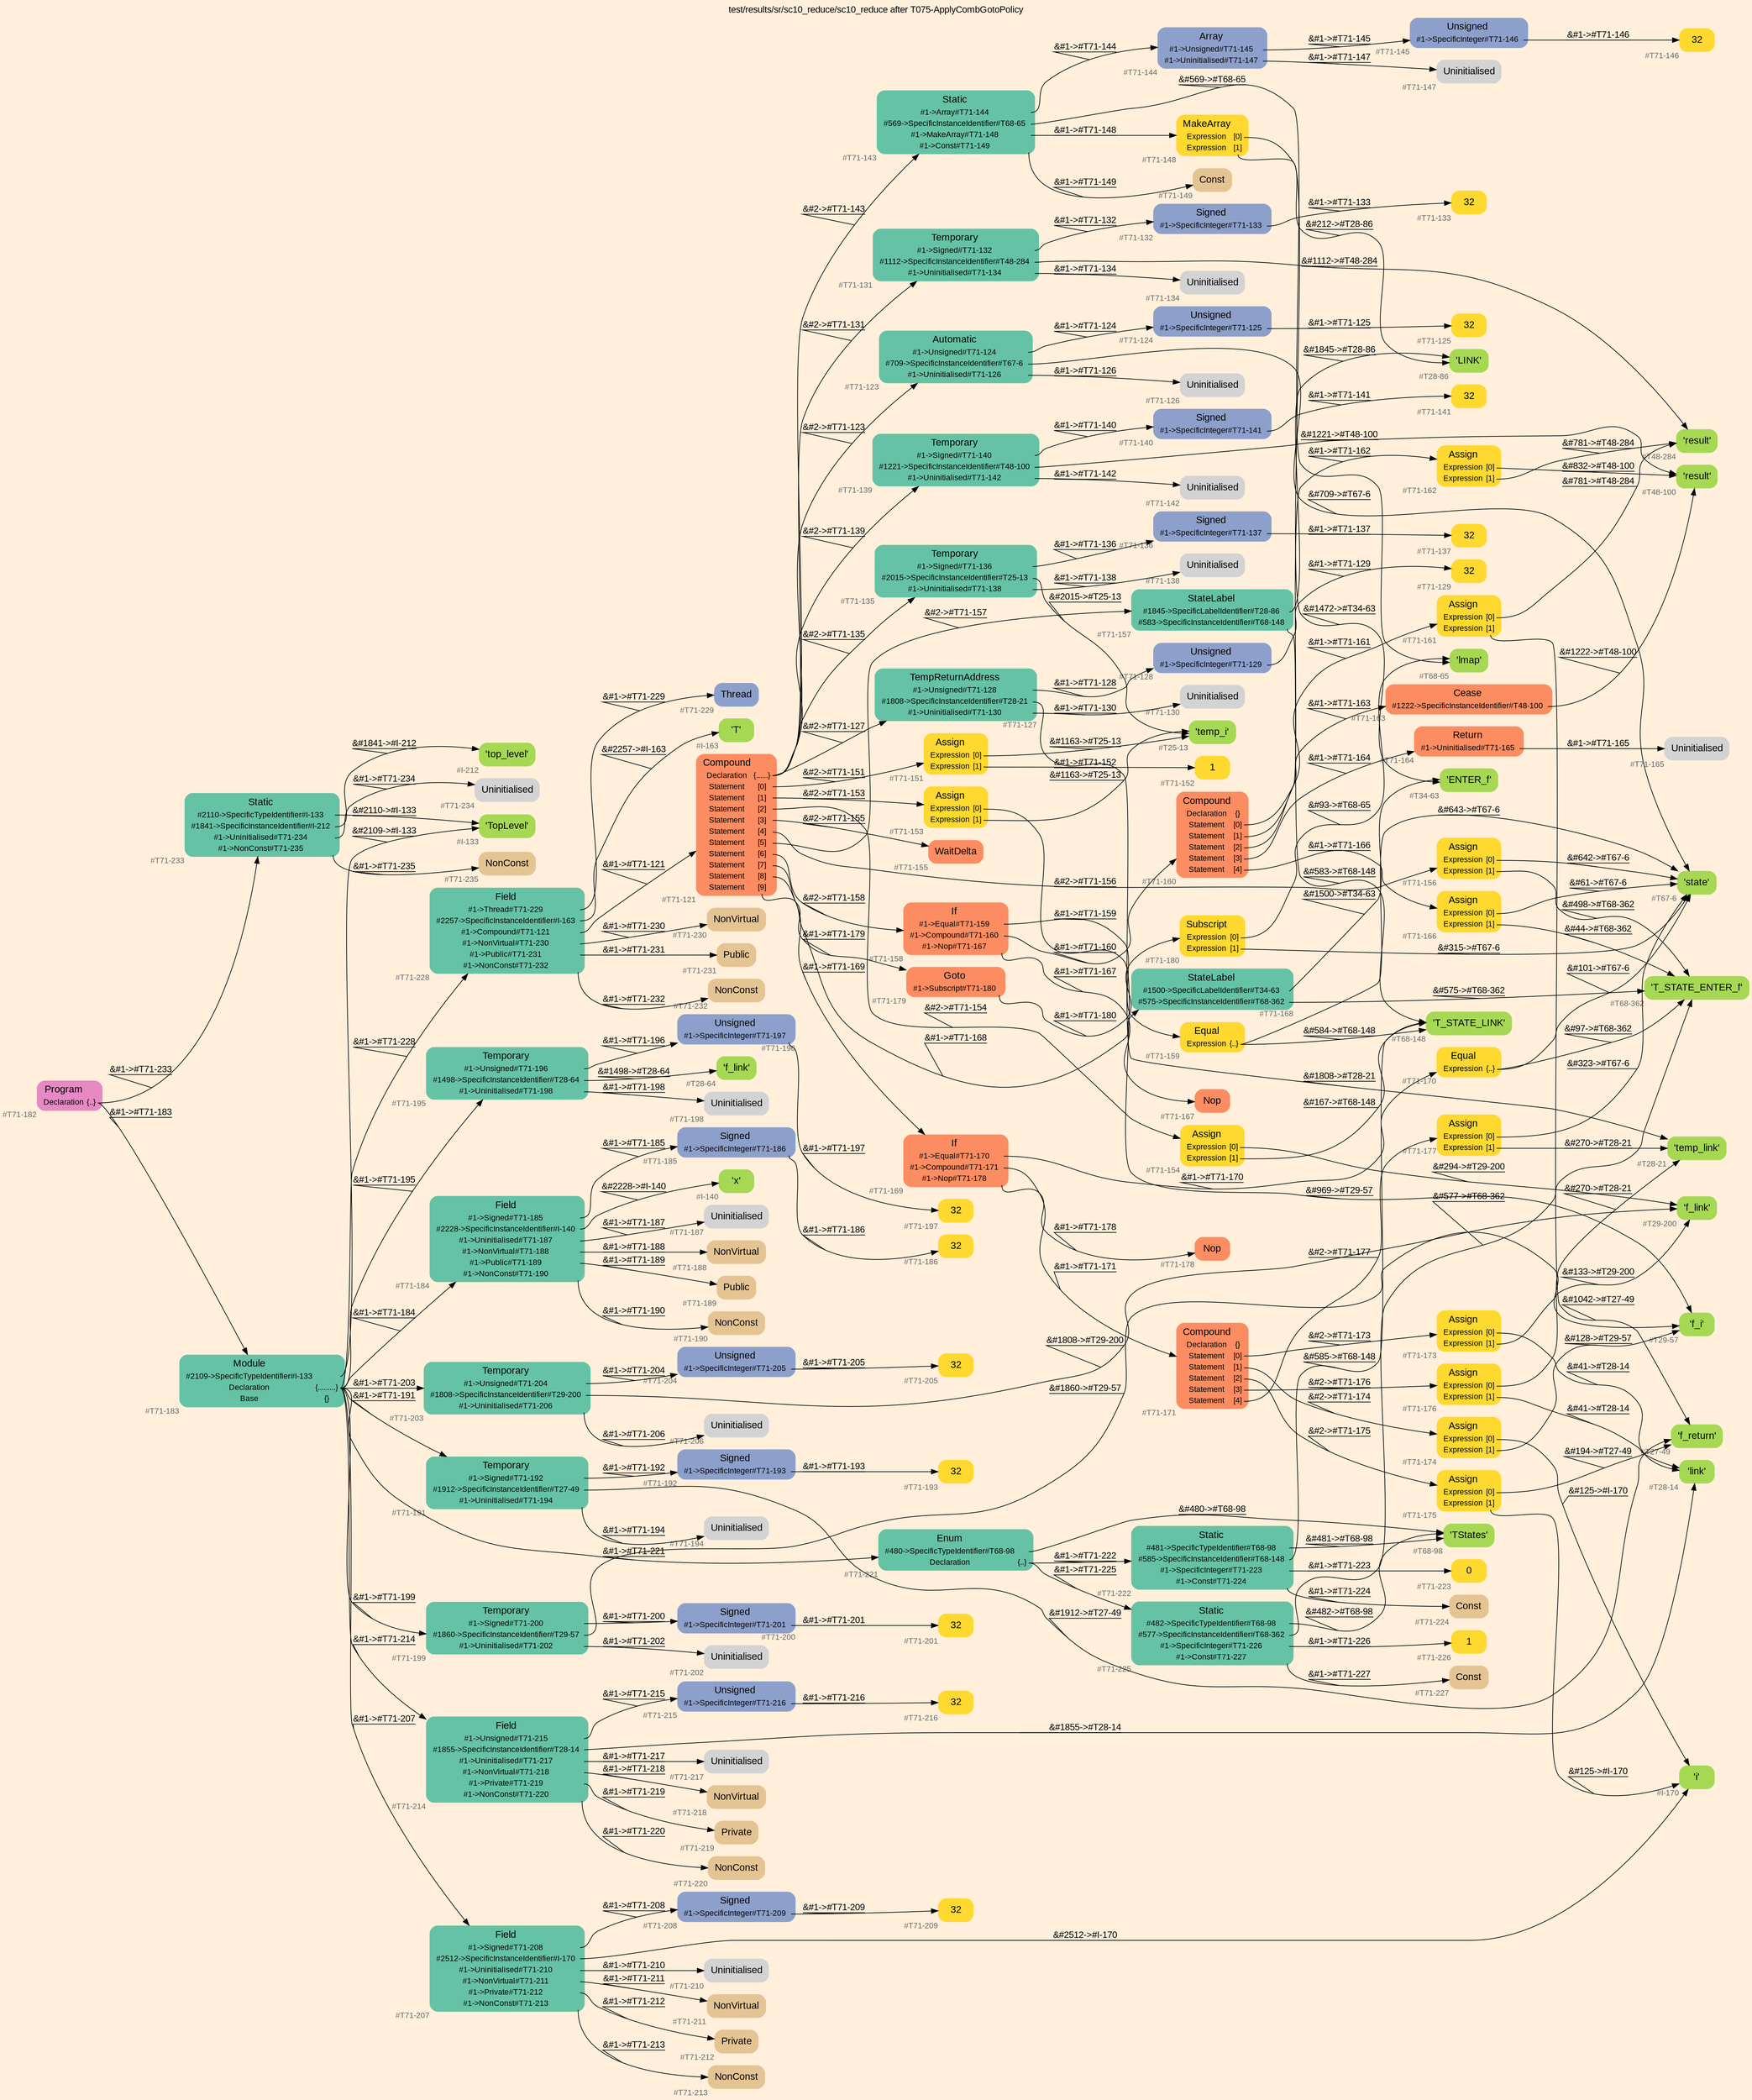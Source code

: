 digraph "test/results/sr/sc10_reduce/sc10_reduce after T075-ApplyCombGotoPolicy" {
label = "test/results/sr/sc10_reduce/sc10_reduce after T075-ApplyCombGotoPolicy"
labelloc = t
graph [
    rankdir = "LR"
    ranksep = 0.3
    bgcolor = antiquewhite1
    color = black
    fontcolor = black
    fontname = "Arial"
];
node [
    fontname = "Arial"
];
edge [
    fontname = "Arial"
];

// -------------------- node figure --------------------
// -------- block #T71-182 ----------
"#T71-182" [
    fillcolor = "/set28/4"
    xlabel = "#T71-182"
    fontsize = "12"
    fontcolor = grey40
    shape = "plaintext"
    label = <<TABLE BORDER="0" CELLBORDER="0" CELLSPACING="0">
     <TR><TD><FONT COLOR="black" POINT-SIZE="15">Program</FONT></TD></TR>
     <TR><TD><FONT COLOR="black" POINT-SIZE="12">Declaration</FONT></TD><TD PORT="port0"><FONT COLOR="black" POINT-SIZE="12">{..}</FONT></TD></TR>
    </TABLE>>
    style = "rounded,filled"
];

// -------- block #T71-183 ----------
"#T71-183" [
    fillcolor = "/set28/1"
    xlabel = "#T71-183"
    fontsize = "12"
    fontcolor = grey40
    shape = "plaintext"
    label = <<TABLE BORDER="0" CELLBORDER="0" CELLSPACING="0">
     <TR><TD><FONT COLOR="black" POINT-SIZE="15">Module</FONT></TD></TR>
     <TR><TD><FONT COLOR="black" POINT-SIZE="12">#2109-&gt;SpecificTypeIdentifier#I-133</FONT></TD><TD PORT="port0"></TD></TR>
     <TR><TD><FONT COLOR="black" POINT-SIZE="12">Declaration</FONT></TD><TD PORT="port1"><FONT COLOR="black" POINT-SIZE="12">{.........}</FONT></TD></TR>
     <TR><TD><FONT COLOR="black" POINT-SIZE="12">Base</FONT></TD><TD PORT="port2"><FONT COLOR="black" POINT-SIZE="12">{}</FONT></TD></TR>
    </TABLE>>
    style = "rounded,filled"
];

// -------- block #I-133 ----------
"#I-133" [
    fillcolor = "/set28/5"
    xlabel = "#I-133"
    fontsize = "12"
    fontcolor = grey40
    shape = "plaintext"
    label = <<TABLE BORDER="0" CELLBORDER="0" CELLSPACING="0">
     <TR><TD><FONT COLOR="black" POINT-SIZE="15">'TopLevel'</FONT></TD></TR>
    </TABLE>>
    style = "rounded,filled"
];

// -------- block #T71-184 ----------
"#T71-184" [
    fillcolor = "/set28/1"
    xlabel = "#T71-184"
    fontsize = "12"
    fontcolor = grey40
    shape = "plaintext"
    label = <<TABLE BORDER="0" CELLBORDER="0" CELLSPACING="0">
     <TR><TD><FONT COLOR="black" POINT-SIZE="15">Field</FONT></TD></TR>
     <TR><TD><FONT COLOR="black" POINT-SIZE="12">#1-&gt;Signed#T71-185</FONT></TD><TD PORT="port0"></TD></TR>
     <TR><TD><FONT COLOR="black" POINT-SIZE="12">#2228-&gt;SpecificInstanceIdentifier#I-140</FONT></TD><TD PORT="port1"></TD></TR>
     <TR><TD><FONT COLOR="black" POINT-SIZE="12">#1-&gt;Uninitialised#T71-187</FONT></TD><TD PORT="port2"></TD></TR>
     <TR><TD><FONT COLOR="black" POINT-SIZE="12">#1-&gt;NonVirtual#T71-188</FONT></TD><TD PORT="port3"></TD></TR>
     <TR><TD><FONT COLOR="black" POINT-SIZE="12">#1-&gt;Public#T71-189</FONT></TD><TD PORT="port4"></TD></TR>
     <TR><TD><FONT COLOR="black" POINT-SIZE="12">#1-&gt;NonConst#T71-190</FONT></TD><TD PORT="port5"></TD></TR>
    </TABLE>>
    style = "rounded,filled"
];

// -------- block #T71-185 ----------
"#T71-185" [
    fillcolor = "/set28/3"
    xlabel = "#T71-185"
    fontsize = "12"
    fontcolor = grey40
    shape = "plaintext"
    label = <<TABLE BORDER="0" CELLBORDER="0" CELLSPACING="0">
     <TR><TD><FONT COLOR="black" POINT-SIZE="15">Signed</FONT></TD></TR>
     <TR><TD><FONT COLOR="black" POINT-SIZE="12">#1-&gt;SpecificInteger#T71-186</FONT></TD><TD PORT="port0"></TD></TR>
    </TABLE>>
    style = "rounded,filled"
];

// -------- block #T71-186 ----------
"#T71-186" [
    fillcolor = "/set28/6"
    xlabel = "#T71-186"
    fontsize = "12"
    fontcolor = grey40
    shape = "plaintext"
    label = <<TABLE BORDER="0" CELLBORDER="0" CELLSPACING="0">
     <TR><TD><FONT COLOR="black" POINT-SIZE="15">32</FONT></TD></TR>
    </TABLE>>
    style = "rounded,filled"
];

// -------- block #I-140 ----------
"#I-140" [
    fillcolor = "/set28/5"
    xlabel = "#I-140"
    fontsize = "12"
    fontcolor = grey40
    shape = "plaintext"
    label = <<TABLE BORDER="0" CELLBORDER="0" CELLSPACING="0">
     <TR><TD><FONT COLOR="black" POINT-SIZE="15">'x'</FONT></TD></TR>
    </TABLE>>
    style = "rounded,filled"
];

// -------- block #T71-187 ----------
"#T71-187" [
    xlabel = "#T71-187"
    fontsize = "12"
    fontcolor = grey40
    shape = "plaintext"
    label = <<TABLE BORDER="0" CELLBORDER="0" CELLSPACING="0">
     <TR><TD><FONT COLOR="black" POINT-SIZE="15">Uninitialised</FONT></TD></TR>
    </TABLE>>
    style = "rounded,filled"
];

// -------- block #T71-188 ----------
"#T71-188" [
    fillcolor = "/set28/7"
    xlabel = "#T71-188"
    fontsize = "12"
    fontcolor = grey40
    shape = "plaintext"
    label = <<TABLE BORDER="0" CELLBORDER="0" CELLSPACING="0">
     <TR><TD><FONT COLOR="black" POINT-SIZE="15">NonVirtual</FONT></TD></TR>
    </TABLE>>
    style = "rounded,filled"
];

// -------- block #T71-189 ----------
"#T71-189" [
    fillcolor = "/set28/7"
    xlabel = "#T71-189"
    fontsize = "12"
    fontcolor = grey40
    shape = "plaintext"
    label = <<TABLE BORDER="0" CELLBORDER="0" CELLSPACING="0">
     <TR><TD><FONT COLOR="black" POINT-SIZE="15">Public</FONT></TD></TR>
    </TABLE>>
    style = "rounded,filled"
];

// -------- block #T71-190 ----------
"#T71-190" [
    fillcolor = "/set28/7"
    xlabel = "#T71-190"
    fontsize = "12"
    fontcolor = grey40
    shape = "plaintext"
    label = <<TABLE BORDER="0" CELLBORDER="0" CELLSPACING="0">
     <TR><TD><FONT COLOR="black" POINT-SIZE="15">NonConst</FONT></TD></TR>
    </TABLE>>
    style = "rounded,filled"
];

// -------- block #T71-191 ----------
"#T71-191" [
    fillcolor = "/set28/1"
    xlabel = "#T71-191"
    fontsize = "12"
    fontcolor = grey40
    shape = "plaintext"
    label = <<TABLE BORDER="0" CELLBORDER="0" CELLSPACING="0">
     <TR><TD><FONT COLOR="black" POINT-SIZE="15">Temporary</FONT></TD></TR>
     <TR><TD><FONT COLOR="black" POINT-SIZE="12">#1-&gt;Signed#T71-192</FONT></TD><TD PORT="port0"></TD></TR>
     <TR><TD><FONT COLOR="black" POINT-SIZE="12">#1912-&gt;SpecificInstanceIdentifier#T27-49</FONT></TD><TD PORT="port1"></TD></TR>
     <TR><TD><FONT COLOR="black" POINT-SIZE="12">#1-&gt;Uninitialised#T71-194</FONT></TD><TD PORT="port2"></TD></TR>
    </TABLE>>
    style = "rounded,filled"
];

// -------- block #T71-192 ----------
"#T71-192" [
    fillcolor = "/set28/3"
    xlabel = "#T71-192"
    fontsize = "12"
    fontcolor = grey40
    shape = "plaintext"
    label = <<TABLE BORDER="0" CELLBORDER="0" CELLSPACING="0">
     <TR><TD><FONT COLOR="black" POINT-SIZE="15">Signed</FONT></TD></TR>
     <TR><TD><FONT COLOR="black" POINT-SIZE="12">#1-&gt;SpecificInteger#T71-193</FONT></TD><TD PORT="port0"></TD></TR>
    </TABLE>>
    style = "rounded,filled"
];

// -------- block #T71-193 ----------
"#T71-193" [
    fillcolor = "/set28/6"
    xlabel = "#T71-193"
    fontsize = "12"
    fontcolor = grey40
    shape = "plaintext"
    label = <<TABLE BORDER="0" CELLBORDER="0" CELLSPACING="0">
     <TR><TD><FONT COLOR="black" POINT-SIZE="15">32</FONT></TD></TR>
    </TABLE>>
    style = "rounded,filled"
];

// -------- block #T27-49 ----------
"#T27-49" [
    fillcolor = "/set28/5"
    xlabel = "#T27-49"
    fontsize = "12"
    fontcolor = grey40
    shape = "plaintext"
    label = <<TABLE BORDER="0" CELLBORDER="0" CELLSPACING="0">
     <TR><TD><FONT COLOR="black" POINT-SIZE="15">'f_return'</FONT></TD></TR>
    </TABLE>>
    style = "rounded,filled"
];

// -------- block #T71-194 ----------
"#T71-194" [
    xlabel = "#T71-194"
    fontsize = "12"
    fontcolor = grey40
    shape = "plaintext"
    label = <<TABLE BORDER="0" CELLBORDER="0" CELLSPACING="0">
     <TR><TD><FONT COLOR="black" POINT-SIZE="15">Uninitialised</FONT></TD></TR>
    </TABLE>>
    style = "rounded,filled"
];

// -------- block #T71-195 ----------
"#T71-195" [
    fillcolor = "/set28/1"
    xlabel = "#T71-195"
    fontsize = "12"
    fontcolor = grey40
    shape = "plaintext"
    label = <<TABLE BORDER="0" CELLBORDER="0" CELLSPACING="0">
     <TR><TD><FONT COLOR="black" POINT-SIZE="15">Temporary</FONT></TD></TR>
     <TR><TD><FONT COLOR="black" POINT-SIZE="12">#1-&gt;Unsigned#T71-196</FONT></TD><TD PORT="port0"></TD></TR>
     <TR><TD><FONT COLOR="black" POINT-SIZE="12">#1498-&gt;SpecificInstanceIdentifier#T28-64</FONT></TD><TD PORT="port1"></TD></TR>
     <TR><TD><FONT COLOR="black" POINT-SIZE="12">#1-&gt;Uninitialised#T71-198</FONT></TD><TD PORT="port2"></TD></TR>
    </TABLE>>
    style = "rounded,filled"
];

// -------- block #T71-196 ----------
"#T71-196" [
    fillcolor = "/set28/3"
    xlabel = "#T71-196"
    fontsize = "12"
    fontcolor = grey40
    shape = "plaintext"
    label = <<TABLE BORDER="0" CELLBORDER="0" CELLSPACING="0">
     <TR><TD><FONT COLOR="black" POINT-SIZE="15">Unsigned</FONT></TD></TR>
     <TR><TD><FONT COLOR="black" POINT-SIZE="12">#1-&gt;SpecificInteger#T71-197</FONT></TD><TD PORT="port0"></TD></TR>
    </TABLE>>
    style = "rounded,filled"
];

// -------- block #T71-197 ----------
"#T71-197" [
    fillcolor = "/set28/6"
    xlabel = "#T71-197"
    fontsize = "12"
    fontcolor = grey40
    shape = "plaintext"
    label = <<TABLE BORDER="0" CELLBORDER="0" CELLSPACING="0">
     <TR><TD><FONT COLOR="black" POINT-SIZE="15">32</FONT></TD></TR>
    </TABLE>>
    style = "rounded,filled"
];

// -------- block #T28-64 ----------
"#T28-64" [
    fillcolor = "/set28/5"
    xlabel = "#T28-64"
    fontsize = "12"
    fontcolor = grey40
    shape = "plaintext"
    label = <<TABLE BORDER="0" CELLBORDER="0" CELLSPACING="0">
     <TR><TD><FONT COLOR="black" POINT-SIZE="15">'f_link'</FONT></TD></TR>
    </TABLE>>
    style = "rounded,filled"
];

// -------- block #T71-198 ----------
"#T71-198" [
    xlabel = "#T71-198"
    fontsize = "12"
    fontcolor = grey40
    shape = "plaintext"
    label = <<TABLE BORDER="0" CELLBORDER="0" CELLSPACING="0">
     <TR><TD><FONT COLOR="black" POINT-SIZE="15">Uninitialised</FONT></TD></TR>
    </TABLE>>
    style = "rounded,filled"
];

// -------- block #T71-199 ----------
"#T71-199" [
    fillcolor = "/set28/1"
    xlabel = "#T71-199"
    fontsize = "12"
    fontcolor = grey40
    shape = "plaintext"
    label = <<TABLE BORDER="0" CELLBORDER="0" CELLSPACING="0">
     <TR><TD><FONT COLOR="black" POINT-SIZE="15">Temporary</FONT></TD></TR>
     <TR><TD><FONT COLOR="black" POINT-SIZE="12">#1-&gt;Signed#T71-200</FONT></TD><TD PORT="port0"></TD></TR>
     <TR><TD><FONT COLOR="black" POINT-SIZE="12">#1860-&gt;SpecificInstanceIdentifier#T29-57</FONT></TD><TD PORT="port1"></TD></TR>
     <TR><TD><FONT COLOR="black" POINT-SIZE="12">#1-&gt;Uninitialised#T71-202</FONT></TD><TD PORT="port2"></TD></TR>
    </TABLE>>
    style = "rounded,filled"
];

// -------- block #T71-200 ----------
"#T71-200" [
    fillcolor = "/set28/3"
    xlabel = "#T71-200"
    fontsize = "12"
    fontcolor = grey40
    shape = "plaintext"
    label = <<TABLE BORDER="0" CELLBORDER="0" CELLSPACING="0">
     <TR><TD><FONT COLOR="black" POINT-SIZE="15">Signed</FONT></TD></TR>
     <TR><TD><FONT COLOR="black" POINT-SIZE="12">#1-&gt;SpecificInteger#T71-201</FONT></TD><TD PORT="port0"></TD></TR>
    </TABLE>>
    style = "rounded,filled"
];

// -------- block #T71-201 ----------
"#T71-201" [
    fillcolor = "/set28/6"
    xlabel = "#T71-201"
    fontsize = "12"
    fontcolor = grey40
    shape = "plaintext"
    label = <<TABLE BORDER="0" CELLBORDER="0" CELLSPACING="0">
     <TR><TD><FONT COLOR="black" POINT-SIZE="15">32</FONT></TD></TR>
    </TABLE>>
    style = "rounded,filled"
];

// -------- block #T29-57 ----------
"#T29-57" [
    fillcolor = "/set28/5"
    xlabel = "#T29-57"
    fontsize = "12"
    fontcolor = grey40
    shape = "plaintext"
    label = <<TABLE BORDER="0" CELLBORDER="0" CELLSPACING="0">
     <TR><TD><FONT COLOR="black" POINT-SIZE="15">'f_i'</FONT></TD></TR>
    </TABLE>>
    style = "rounded,filled"
];

// -------- block #T71-202 ----------
"#T71-202" [
    xlabel = "#T71-202"
    fontsize = "12"
    fontcolor = grey40
    shape = "plaintext"
    label = <<TABLE BORDER="0" CELLBORDER="0" CELLSPACING="0">
     <TR><TD><FONT COLOR="black" POINT-SIZE="15">Uninitialised</FONT></TD></TR>
    </TABLE>>
    style = "rounded,filled"
];

// -------- block #T71-203 ----------
"#T71-203" [
    fillcolor = "/set28/1"
    xlabel = "#T71-203"
    fontsize = "12"
    fontcolor = grey40
    shape = "plaintext"
    label = <<TABLE BORDER="0" CELLBORDER="0" CELLSPACING="0">
     <TR><TD><FONT COLOR="black" POINT-SIZE="15">Temporary</FONT></TD></TR>
     <TR><TD><FONT COLOR="black" POINT-SIZE="12">#1-&gt;Unsigned#T71-204</FONT></TD><TD PORT="port0"></TD></TR>
     <TR><TD><FONT COLOR="black" POINT-SIZE="12">#1808-&gt;SpecificInstanceIdentifier#T29-200</FONT></TD><TD PORT="port1"></TD></TR>
     <TR><TD><FONT COLOR="black" POINT-SIZE="12">#1-&gt;Uninitialised#T71-206</FONT></TD><TD PORT="port2"></TD></TR>
    </TABLE>>
    style = "rounded,filled"
];

// -------- block #T71-204 ----------
"#T71-204" [
    fillcolor = "/set28/3"
    xlabel = "#T71-204"
    fontsize = "12"
    fontcolor = grey40
    shape = "plaintext"
    label = <<TABLE BORDER="0" CELLBORDER="0" CELLSPACING="0">
     <TR><TD><FONT COLOR="black" POINT-SIZE="15">Unsigned</FONT></TD></TR>
     <TR><TD><FONT COLOR="black" POINT-SIZE="12">#1-&gt;SpecificInteger#T71-205</FONT></TD><TD PORT="port0"></TD></TR>
    </TABLE>>
    style = "rounded,filled"
];

// -------- block #T71-205 ----------
"#T71-205" [
    fillcolor = "/set28/6"
    xlabel = "#T71-205"
    fontsize = "12"
    fontcolor = grey40
    shape = "plaintext"
    label = <<TABLE BORDER="0" CELLBORDER="0" CELLSPACING="0">
     <TR><TD><FONT COLOR="black" POINT-SIZE="15">32</FONT></TD></TR>
    </TABLE>>
    style = "rounded,filled"
];

// -------- block #T29-200 ----------
"#T29-200" [
    fillcolor = "/set28/5"
    xlabel = "#T29-200"
    fontsize = "12"
    fontcolor = grey40
    shape = "plaintext"
    label = <<TABLE BORDER="0" CELLBORDER="0" CELLSPACING="0">
     <TR><TD><FONT COLOR="black" POINT-SIZE="15">'f_link'</FONT></TD></TR>
    </TABLE>>
    style = "rounded,filled"
];

// -------- block #T71-206 ----------
"#T71-206" [
    xlabel = "#T71-206"
    fontsize = "12"
    fontcolor = grey40
    shape = "plaintext"
    label = <<TABLE BORDER="0" CELLBORDER="0" CELLSPACING="0">
     <TR><TD><FONT COLOR="black" POINT-SIZE="15">Uninitialised</FONT></TD></TR>
    </TABLE>>
    style = "rounded,filled"
];

// -------- block #T71-207 ----------
"#T71-207" [
    fillcolor = "/set28/1"
    xlabel = "#T71-207"
    fontsize = "12"
    fontcolor = grey40
    shape = "plaintext"
    label = <<TABLE BORDER="0" CELLBORDER="0" CELLSPACING="0">
     <TR><TD><FONT COLOR="black" POINT-SIZE="15">Field</FONT></TD></TR>
     <TR><TD><FONT COLOR="black" POINT-SIZE="12">#1-&gt;Signed#T71-208</FONT></TD><TD PORT="port0"></TD></TR>
     <TR><TD><FONT COLOR="black" POINT-SIZE="12">#2512-&gt;SpecificInstanceIdentifier#I-170</FONT></TD><TD PORT="port1"></TD></TR>
     <TR><TD><FONT COLOR="black" POINT-SIZE="12">#1-&gt;Uninitialised#T71-210</FONT></TD><TD PORT="port2"></TD></TR>
     <TR><TD><FONT COLOR="black" POINT-SIZE="12">#1-&gt;NonVirtual#T71-211</FONT></TD><TD PORT="port3"></TD></TR>
     <TR><TD><FONT COLOR="black" POINT-SIZE="12">#1-&gt;Private#T71-212</FONT></TD><TD PORT="port4"></TD></TR>
     <TR><TD><FONT COLOR="black" POINT-SIZE="12">#1-&gt;NonConst#T71-213</FONT></TD><TD PORT="port5"></TD></TR>
    </TABLE>>
    style = "rounded,filled"
];

// -------- block #T71-208 ----------
"#T71-208" [
    fillcolor = "/set28/3"
    xlabel = "#T71-208"
    fontsize = "12"
    fontcolor = grey40
    shape = "plaintext"
    label = <<TABLE BORDER="0" CELLBORDER="0" CELLSPACING="0">
     <TR><TD><FONT COLOR="black" POINT-SIZE="15">Signed</FONT></TD></TR>
     <TR><TD><FONT COLOR="black" POINT-SIZE="12">#1-&gt;SpecificInteger#T71-209</FONT></TD><TD PORT="port0"></TD></TR>
    </TABLE>>
    style = "rounded,filled"
];

// -------- block #T71-209 ----------
"#T71-209" [
    fillcolor = "/set28/6"
    xlabel = "#T71-209"
    fontsize = "12"
    fontcolor = grey40
    shape = "plaintext"
    label = <<TABLE BORDER="0" CELLBORDER="0" CELLSPACING="0">
     <TR><TD><FONT COLOR="black" POINT-SIZE="15">32</FONT></TD></TR>
    </TABLE>>
    style = "rounded,filled"
];

// -------- block #I-170 ----------
"#I-170" [
    fillcolor = "/set28/5"
    xlabel = "#I-170"
    fontsize = "12"
    fontcolor = grey40
    shape = "plaintext"
    label = <<TABLE BORDER="0" CELLBORDER="0" CELLSPACING="0">
     <TR><TD><FONT COLOR="black" POINT-SIZE="15">'i'</FONT></TD></TR>
    </TABLE>>
    style = "rounded,filled"
];

// -------- block #T71-210 ----------
"#T71-210" [
    xlabel = "#T71-210"
    fontsize = "12"
    fontcolor = grey40
    shape = "plaintext"
    label = <<TABLE BORDER="0" CELLBORDER="0" CELLSPACING="0">
     <TR><TD><FONT COLOR="black" POINT-SIZE="15">Uninitialised</FONT></TD></TR>
    </TABLE>>
    style = "rounded,filled"
];

// -------- block #T71-211 ----------
"#T71-211" [
    fillcolor = "/set28/7"
    xlabel = "#T71-211"
    fontsize = "12"
    fontcolor = grey40
    shape = "plaintext"
    label = <<TABLE BORDER="0" CELLBORDER="0" CELLSPACING="0">
     <TR><TD><FONT COLOR="black" POINT-SIZE="15">NonVirtual</FONT></TD></TR>
    </TABLE>>
    style = "rounded,filled"
];

// -------- block #T71-212 ----------
"#T71-212" [
    fillcolor = "/set28/7"
    xlabel = "#T71-212"
    fontsize = "12"
    fontcolor = grey40
    shape = "plaintext"
    label = <<TABLE BORDER="0" CELLBORDER="0" CELLSPACING="0">
     <TR><TD><FONT COLOR="black" POINT-SIZE="15">Private</FONT></TD></TR>
    </TABLE>>
    style = "rounded,filled"
];

// -------- block #T71-213 ----------
"#T71-213" [
    fillcolor = "/set28/7"
    xlabel = "#T71-213"
    fontsize = "12"
    fontcolor = grey40
    shape = "plaintext"
    label = <<TABLE BORDER="0" CELLBORDER="0" CELLSPACING="0">
     <TR><TD><FONT COLOR="black" POINT-SIZE="15">NonConst</FONT></TD></TR>
    </TABLE>>
    style = "rounded,filled"
];

// -------- block #T71-214 ----------
"#T71-214" [
    fillcolor = "/set28/1"
    xlabel = "#T71-214"
    fontsize = "12"
    fontcolor = grey40
    shape = "plaintext"
    label = <<TABLE BORDER="0" CELLBORDER="0" CELLSPACING="0">
     <TR><TD><FONT COLOR="black" POINT-SIZE="15">Field</FONT></TD></TR>
     <TR><TD><FONT COLOR="black" POINT-SIZE="12">#1-&gt;Unsigned#T71-215</FONT></TD><TD PORT="port0"></TD></TR>
     <TR><TD><FONT COLOR="black" POINT-SIZE="12">#1855-&gt;SpecificInstanceIdentifier#T28-14</FONT></TD><TD PORT="port1"></TD></TR>
     <TR><TD><FONT COLOR="black" POINT-SIZE="12">#1-&gt;Uninitialised#T71-217</FONT></TD><TD PORT="port2"></TD></TR>
     <TR><TD><FONT COLOR="black" POINT-SIZE="12">#1-&gt;NonVirtual#T71-218</FONT></TD><TD PORT="port3"></TD></TR>
     <TR><TD><FONT COLOR="black" POINT-SIZE="12">#1-&gt;Private#T71-219</FONT></TD><TD PORT="port4"></TD></TR>
     <TR><TD><FONT COLOR="black" POINT-SIZE="12">#1-&gt;NonConst#T71-220</FONT></TD><TD PORT="port5"></TD></TR>
    </TABLE>>
    style = "rounded,filled"
];

// -------- block #T71-215 ----------
"#T71-215" [
    fillcolor = "/set28/3"
    xlabel = "#T71-215"
    fontsize = "12"
    fontcolor = grey40
    shape = "plaintext"
    label = <<TABLE BORDER="0" CELLBORDER="0" CELLSPACING="0">
     <TR><TD><FONT COLOR="black" POINT-SIZE="15">Unsigned</FONT></TD></TR>
     <TR><TD><FONT COLOR="black" POINT-SIZE="12">#1-&gt;SpecificInteger#T71-216</FONT></TD><TD PORT="port0"></TD></TR>
    </TABLE>>
    style = "rounded,filled"
];

// -------- block #T71-216 ----------
"#T71-216" [
    fillcolor = "/set28/6"
    xlabel = "#T71-216"
    fontsize = "12"
    fontcolor = grey40
    shape = "plaintext"
    label = <<TABLE BORDER="0" CELLBORDER="0" CELLSPACING="0">
     <TR><TD><FONT COLOR="black" POINT-SIZE="15">32</FONT></TD></TR>
    </TABLE>>
    style = "rounded,filled"
];

// -------- block #T28-14 ----------
"#T28-14" [
    fillcolor = "/set28/5"
    xlabel = "#T28-14"
    fontsize = "12"
    fontcolor = grey40
    shape = "plaintext"
    label = <<TABLE BORDER="0" CELLBORDER="0" CELLSPACING="0">
     <TR><TD><FONT COLOR="black" POINT-SIZE="15">'link'</FONT></TD></TR>
    </TABLE>>
    style = "rounded,filled"
];

// -------- block #T71-217 ----------
"#T71-217" [
    xlabel = "#T71-217"
    fontsize = "12"
    fontcolor = grey40
    shape = "plaintext"
    label = <<TABLE BORDER="0" CELLBORDER="0" CELLSPACING="0">
     <TR><TD><FONT COLOR="black" POINT-SIZE="15">Uninitialised</FONT></TD></TR>
    </TABLE>>
    style = "rounded,filled"
];

// -------- block #T71-218 ----------
"#T71-218" [
    fillcolor = "/set28/7"
    xlabel = "#T71-218"
    fontsize = "12"
    fontcolor = grey40
    shape = "plaintext"
    label = <<TABLE BORDER="0" CELLBORDER="0" CELLSPACING="0">
     <TR><TD><FONT COLOR="black" POINT-SIZE="15">NonVirtual</FONT></TD></TR>
    </TABLE>>
    style = "rounded,filled"
];

// -------- block #T71-219 ----------
"#T71-219" [
    fillcolor = "/set28/7"
    xlabel = "#T71-219"
    fontsize = "12"
    fontcolor = grey40
    shape = "plaintext"
    label = <<TABLE BORDER="0" CELLBORDER="0" CELLSPACING="0">
     <TR><TD><FONT COLOR="black" POINT-SIZE="15">Private</FONT></TD></TR>
    </TABLE>>
    style = "rounded,filled"
];

// -------- block #T71-220 ----------
"#T71-220" [
    fillcolor = "/set28/7"
    xlabel = "#T71-220"
    fontsize = "12"
    fontcolor = grey40
    shape = "plaintext"
    label = <<TABLE BORDER="0" CELLBORDER="0" CELLSPACING="0">
     <TR><TD><FONT COLOR="black" POINT-SIZE="15">NonConst</FONT></TD></TR>
    </TABLE>>
    style = "rounded,filled"
];

// -------- block #T71-221 ----------
"#T71-221" [
    fillcolor = "/set28/1"
    xlabel = "#T71-221"
    fontsize = "12"
    fontcolor = grey40
    shape = "plaintext"
    label = <<TABLE BORDER="0" CELLBORDER="0" CELLSPACING="0">
     <TR><TD><FONT COLOR="black" POINT-SIZE="15">Enum</FONT></TD></TR>
     <TR><TD><FONT COLOR="black" POINT-SIZE="12">#480-&gt;SpecificTypeIdentifier#T68-98</FONT></TD><TD PORT="port0"></TD></TR>
     <TR><TD><FONT COLOR="black" POINT-SIZE="12">Declaration</FONT></TD><TD PORT="port1"><FONT COLOR="black" POINT-SIZE="12">{..}</FONT></TD></TR>
    </TABLE>>
    style = "rounded,filled"
];

// -------- block #T68-98 ----------
"#T68-98" [
    fillcolor = "/set28/5"
    xlabel = "#T68-98"
    fontsize = "12"
    fontcolor = grey40
    shape = "plaintext"
    label = <<TABLE BORDER="0" CELLBORDER="0" CELLSPACING="0">
     <TR><TD><FONT COLOR="black" POINT-SIZE="15">'TStates'</FONT></TD></TR>
    </TABLE>>
    style = "rounded,filled"
];

// -------- block #T71-222 ----------
"#T71-222" [
    fillcolor = "/set28/1"
    xlabel = "#T71-222"
    fontsize = "12"
    fontcolor = grey40
    shape = "plaintext"
    label = <<TABLE BORDER="0" CELLBORDER="0" CELLSPACING="0">
     <TR><TD><FONT COLOR="black" POINT-SIZE="15">Static</FONT></TD></TR>
     <TR><TD><FONT COLOR="black" POINT-SIZE="12">#481-&gt;SpecificTypeIdentifier#T68-98</FONT></TD><TD PORT="port0"></TD></TR>
     <TR><TD><FONT COLOR="black" POINT-SIZE="12">#585-&gt;SpecificInstanceIdentifier#T68-148</FONT></TD><TD PORT="port1"></TD></TR>
     <TR><TD><FONT COLOR="black" POINT-SIZE="12">#1-&gt;SpecificInteger#T71-223</FONT></TD><TD PORT="port2"></TD></TR>
     <TR><TD><FONT COLOR="black" POINT-SIZE="12">#1-&gt;Const#T71-224</FONT></TD><TD PORT="port3"></TD></TR>
    </TABLE>>
    style = "rounded,filled"
];

// -------- block #T68-148 ----------
"#T68-148" [
    fillcolor = "/set28/5"
    xlabel = "#T68-148"
    fontsize = "12"
    fontcolor = grey40
    shape = "plaintext"
    label = <<TABLE BORDER="0" CELLBORDER="0" CELLSPACING="0">
     <TR><TD><FONT COLOR="black" POINT-SIZE="15">'T_STATE_LINK'</FONT></TD></TR>
    </TABLE>>
    style = "rounded,filled"
];

// -------- block #T71-223 ----------
"#T71-223" [
    fillcolor = "/set28/6"
    xlabel = "#T71-223"
    fontsize = "12"
    fontcolor = grey40
    shape = "plaintext"
    label = <<TABLE BORDER="0" CELLBORDER="0" CELLSPACING="0">
     <TR><TD><FONT COLOR="black" POINT-SIZE="15">0</FONT></TD></TR>
    </TABLE>>
    style = "rounded,filled"
];

// -------- block #T71-224 ----------
"#T71-224" [
    fillcolor = "/set28/7"
    xlabel = "#T71-224"
    fontsize = "12"
    fontcolor = grey40
    shape = "plaintext"
    label = <<TABLE BORDER="0" CELLBORDER="0" CELLSPACING="0">
     <TR><TD><FONT COLOR="black" POINT-SIZE="15">Const</FONT></TD></TR>
    </TABLE>>
    style = "rounded,filled"
];

// -------- block #T71-225 ----------
"#T71-225" [
    fillcolor = "/set28/1"
    xlabel = "#T71-225"
    fontsize = "12"
    fontcolor = grey40
    shape = "plaintext"
    label = <<TABLE BORDER="0" CELLBORDER="0" CELLSPACING="0">
     <TR><TD><FONT COLOR="black" POINT-SIZE="15">Static</FONT></TD></TR>
     <TR><TD><FONT COLOR="black" POINT-SIZE="12">#482-&gt;SpecificTypeIdentifier#T68-98</FONT></TD><TD PORT="port0"></TD></TR>
     <TR><TD><FONT COLOR="black" POINT-SIZE="12">#577-&gt;SpecificInstanceIdentifier#T68-362</FONT></TD><TD PORT="port1"></TD></TR>
     <TR><TD><FONT COLOR="black" POINT-SIZE="12">#1-&gt;SpecificInteger#T71-226</FONT></TD><TD PORT="port2"></TD></TR>
     <TR><TD><FONT COLOR="black" POINT-SIZE="12">#1-&gt;Const#T71-227</FONT></TD><TD PORT="port3"></TD></TR>
    </TABLE>>
    style = "rounded,filled"
];

// -------- block #T68-362 ----------
"#T68-362" [
    fillcolor = "/set28/5"
    xlabel = "#T68-362"
    fontsize = "12"
    fontcolor = grey40
    shape = "plaintext"
    label = <<TABLE BORDER="0" CELLBORDER="0" CELLSPACING="0">
     <TR><TD><FONT COLOR="black" POINT-SIZE="15">'T_STATE_ENTER_f'</FONT></TD></TR>
    </TABLE>>
    style = "rounded,filled"
];

// -------- block #T71-226 ----------
"#T71-226" [
    fillcolor = "/set28/6"
    xlabel = "#T71-226"
    fontsize = "12"
    fontcolor = grey40
    shape = "plaintext"
    label = <<TABLE BORDER="0" CELLBORDER="0" CELLSPACING="0">
     <TR><TD><FONT COLOR="black" POINT-SIZE="15">1</FONT></TD></TR>
    </TABLE>>
    style = "rounded,filled"
];

// -------- block #T71-227 ----------
"#T71-227" [
    fillcolor = "/set28/7"
    xlabel = "#T71-227"
    fontsize = "12"
    fontcolor = grey40
    shape = "plaintext"
    label = <<TABLE BORDER="0" CELLBORDER="0" CELLSPACING="0">
     <TR><TD><FONT COLOR="black" POINT-SIZE="15">Const</FONT></TD></TR>
    </TABLE>>
    style = "rounded,filled"
];

// -------- block #T71-228 ----------
"#T71-228" [
    fillcolor = "/set28/1"
    xlabel = "#T71-228"
    fontsize = "12"
    fontcolor = grey40
    shape = "plaintext"
    label = <<TABLE BORDER="0" CELLBORDER="0" CELLSPACING="0">
     <TR><TD><FONT COLOR="black" POINT-SIZE="15">Field</FONT></TD></TR>
     <TR><TD><FONT COLOR="black" POINT-SIZE="12">#1-&gt;Thread#T71-229</FONT></TD><TD PORT="port0"></TD></TR>
     <TR><TD><FONT COLOR="black" POINT-SIZE="12">#2257-&gt;SpecificInstanceIdentifier#I-163</FONT></TD><TD PORT="port1"></TD></TR>
     <TR><TD><FONT COLOR="black" POINT-SIZE="12">#1-&gt;Compound#T71-121</FONT></TD><TD PORT="port2"></TD></TR>
     <TR><TD><FONT COLOR="black" POINT-SIZE="12">#1-&gt;NonVirtual#T71-230</FONT></TD><TD PORT="port3"></TD></TR>
     <TR><TD><FONT COLOR="black" POINT-SIZE="12">#1-&gt;Public#T71-231</FONT></TD><TD PORT="port4"></TD></TR>
     <TR><TD><FONT COLOR="black" POINT-SIZE="12">#1-&gt;NonConst#T71-232</FONT></TD><TD PORT="port5"></TD></TR>
    </TABLE>>
    style = "rounded,filled"
];

// -------- block #T71-229 ----------
"#T71-229" [
    fillcolor = "/set28/3"
    xlabel = "#T71-229"
    fontsize = "12"
    fontcolor = grey40
    shape = "plaintext"
    label = <<TABLE BORDER="0" CELLBORDER="0" CELLSPACING="0">
     <TR><TD><FONT COLOR="black" POINT-SIZE="15">Thread</FONT></TD></TR>
    </TABLE>>
    style = "rounded,filled"
];

// -------- block #I-163 ----------
"#I-163" [
    fillcolor = "/set28/5"
    xlabel = "#I-163"
    fontsize = "12"
    fontcolor = grey40
    shape = "plaintext"
    label = <<TABLE BORDER="0" CELLBORDER="0" CELLSPACING="0">
     <TR><TD><FONT COLOR="black" POINT-SIZE="15">'T'</FONT></TD></TR>
    </TABLE>>
    style = "rounded,filled"
];

// -------- block #T71-121 ----------
"#T71-121" [
    fillcolor = "/set28/2"
    xlabel = "#T71-121"
    fontsize = "12"
    fontcolor = grey40
    shape = "plaintext"
    label = <<TABLE BORDER="0" CELLBORDER="0" CELLSPACING="0">
     <TR><TD><FONT COLOR="black" POINT-SIZE="15">Compound</FONT></TD></TR>
     <TR><TD><FONT COLOR="black" POINT-SIZE="12">Declaration</FONT></TD><TD PORT="port0"><FONT COLOR="black" POINT-SIZE="12">{......}</FONT></TD></TR>
     <TR><TD><FONT COLOR="black" POINT-SIZE="12">Statement</FONT></TD><TD PORT="port1"><FONT COLOR="black" POINT-SIZE="12">[0]</FONT></TD></TR>
     <TR><TD><FONT COLOR="black" POINT-SIZE="12">Statement</FONT></TD><TD PORT="port2"><FONT COLOR="black" POINT-SIZE="12">[1]</FONT></TD></TR>
     <TR><TD><FONT COLOR="black" POINT-SIZE="12">Statement</FONT></TD><TD PORT="port3"><FONT COLOR="black" POINT-SIZE="12">[2]</FONT></TD></TR>
     <TR><TD><FONT COLOR="black" POINT-SIZE="12">Statement</FONT></TD><TD PORT="port4"><FONT COLOR="black" POINT-SIZE="12">[3]</FONT></TD></TR>
     <TR><TD><FONT COLOR="black" POINT-SIZE="12">Statement</FONT></TD><TD PORT="port5"><FONT COLOR="black" POINT-SIZE="12">[4]</FONT></TD></TR>
     <TR><TD><FONT COLOR="black" POINT-SIZE="12">Statement</FONT></TD><TD PORT="port6"><FONT COLOR="black" POINT-SIZE="12">[5]</FONT></TD></TR>
     <TR><TD><FONT COLOR="black" POINT-SIZE="12">Statement</FONT></TD><TD PORT="port7"><FONT COLOR="black" POINT-SIZE="12">[6]</FONT></TD></TR>
     <TR><TD><FONT COLOR="black" POINT-SIZE="12">Statement</FONT></TD><TD PORT="port8"><FONT COLOR="black" POINT-SIZE="12">[7]</FONT></TD></TR>
     <TR><TD><FONT COLOR="black" POINT-SIZE="12">Statement</FONT></TD><TD PORT="port9"><FONT COLOR="black" POINT-SIZE="12">[8]</FONT></TD></TR>
     <TR><TD><FONT COLOR="black" POINT-SIZE="12">Statement</FONT></TD><TD PORT="port10"><FONT COLOR="black" POINT-SIZE="12">[9]</FONT></TD></TR>
    </TABLE>>
    style = "rounded,filled"
];

// -------- block #T71-123 ----------
"#T71-123" [
    fillcolor = "/set28/1"
    xlabel = "#T71-123"
    fontsize = "12"
    fontcolor = grey40
    shape = "plaintext"
    label = <<TABLE BORDER="0" CELLBORDER="0" CELLSPACING="0">
     <TR><TD><FONT COLOR="black" POINT-SIZE="15">Automatic</FONT></TD></TR>
     <TR><TD><FONT COLOR="black" POINT-SIZE="12">#1-&gt;Unsigned#T71-124</FONT></TD><TD PORT="port0"></TD></TR>
     <TR><TD><FONT COLOR="black" POINT-SIZE="12">#709-&gt;SpecificInstanceIdentifier#T67-6</FONT></TD><TD PORT="port1"></TD></TR>
     <TR><TD><FONT COLOR="black" POINT-SIZE="12">#1-&gt;Uninitialised#T71-126</FONT></TD><TD PORT="port2"></TD></TR>
    </TABLE>>
    style = "rounded,filled"
];

// -------- block #T71-124 ----------
"#T71-124" [
    fillcolor = "/set28/3"
    xlabel = "#T71-124"
    fontsize = "12"
    fontcolor = grey40
    shape = "plaintext"
    label = <<TABLE BORDER="0" CELLBORDER="0" CELLSPACING="0">
     <TR><TD><FONT COLOR="black" POINT-SIZE="15">Unsigned</FONT></TD></TR>
     <TR><TD><FONT COLOR="black" POINT-SIZE="12">#1-&gt;SpecificInteger#T71-125</FONT></TD><TD PORT="port0"></TD></TR>
    </TABLE>>
    style = "rounded,filled"
];

// -------- block #T71-125 ----------
"#T71-125" [
    fillcolor = "/set28/6"
    xlabel = "#T71-125"
    fontsize = "12"
    fontcolor = grey40
    shape = "plaintext"
    label = <<TABLE BORDER="0" CELLBORDER="0" CELLSPACING="0">
     <TR><TD><FONT COLOR="black" POINT-SIZE="15">32</FONT></TD></TR>
    </TABLE>>
    style = "rounded,filled"
];

// -------- block #T67-6 ----------
"#T67-6" [
    fillcolor = "/set28/5"
    xlabel = "#T67-6"
    fontsize = "12"
    fontcolor = grey40
    shape = "plaintext"
    label = <<TABLE BORDER="0" CELLBORDER="0" CELLSPACING="0">
     <TR><TD><FONT COLOR="black" POINT-SIZE="15">'state'</FONT></TD></TR>
    </TABLE>>
    style = "rounded,filled"
];

// -------- block #T71-126 ----------
"#T71-126" [
    xlabel = "#T71-126"
    fontsize = "12"
    fontcolor = grey40
    shape = "plaintext"
    label = <<TABLE BORDER="0" CELLBORDER="0" CELLSPACING="0">
     <TR><TD><FONT COLOR="black" POINT-SIZE="15">Uninitialised</FONT></TD></TR>
    </TABLE>>
    style = "rounded,filled"
];

// -------- block #T71-127 ----------
"#T71-127" [
    fillcolor = "/set28/1"
    xlabel = "#T71-127"
    fontsize = "12"
    fontcolor = grey40
    shape = "plaintext"
    label = <<TABLE BORDER="0" CELLBORDER="0" CELLSPACING="0">
     <TR><TD><FONT COLOR="black" POINT-SIZE="15">TempReturnAddress</FONT></TD></TR>
     <TR><TD><FONT COLOR="black" POINT-SIZE="12">#1-&gt;Unsigned#T71-128</FONT></TD><TD PORT="port0"></TD></TR>
     <TR><TD><FONT COLOR="black" POINT-SIZE="12">#1808-&gt;SpecificInstanceIdentifier#T28-21</FONT></TD><TD PORT="port1"></TD></TR>
     <TR><TD><FONT COLOR="black" POINT-SIZE="12">#1-&gt;Uninitialised#T71-130</FONT></TD><TD PORT="port2"></TD></TR>
    </TABLE>>
    style = "rounded,filled"
];

// -------- block #T71-128 ----------
"#T71-128" [
    fillcolor = "/set28/3"
    xlabel = "#T71-128"
    fontsize = "12"
    fontcolor = grey40
    shape = "plaintext"
    label = <<TABLE BORDER="0" CELLBORDER="0" CELLSPACING="0">
     <TR><TD><FONT COLOR="black" POINT-SIZE="15">Unsigned</FONT></TD></TR>
     <TR><TD><FONT COLOR="black" POINT-SIZE="12">#1-&gt;SpecificInteger#T71-129</FONT></TD><TD PORT="port0"></TD></TR>
    </TABLE>>
    style = "rounded,filled"
];

// -------- block #T71-129 ----------
"#T71-129" [
    fillcolor = "/set28/6"
    xlabel = "#T71-129"
    fontsize = "12"
    fontcolor = grey40
    shape = "plaintext"
    label = <<TABLE BORDER="0" CELLBORDER="0" CELLSPACING="0">
     <TR><TD><FONT COLOR="black" POINT-SIZE="15">32</FONT></TD></TR>
    </TABLE>>
    style = "rounded,filled"
];

// -------- block #T28-21 ----------
"#T28-21" [
    fillcolor = "/set28/5"
    xlabel = "#T28-21"
    fontsize = "12"
    fontcolor = grey40
    shape = "plaintext"
    label = <<TABLE BORDER="0" CELLBORDER="0" CELLSPACING="0">
     <TR><TD><FONT COLOR="black" POINT-SIZE="15">'temp_link'</FONT></TD></TR>
    </TABLE>>
    style = "rounded,filled"
];

// -------- block #T71-130 ----------
"#T71-130" [
    xlabel = "#T71-130"
    fontsize = "12"
    fontcolor = grey40
    shape = "plaintext"
    label = <<TABLE BORDER="0" CELLBORDER="0" CELLSPACING="0">
     <TR><TD><FONT COLOR="black" POINT-SIZE="15">Uninitialised</FONT></TD></TR>
    </TABLE>>
    style = "rounded,filled"
];

// -------- block #T71-131 ----------
"#T71-131" [
    fillcolor = "/set28/1"
    xlabel = "#T71-131"
    fontsize = "12"
    fontcolor = grey40
    shape = "plaintext"
    label = <<TABLE BORDER="0" CELLBORDER="0" CELLSPACING="0">
     <TR><TD><FONT COLOR="black" POINT-SIZE="15">Temporary</FONT></TD></TR>
     <TR><TD><FONT COLOR="black" POINT-SIZE="12">#1-&gt;Signed#T71-132</FONT></TD><TD PORT="port0"></TD></TR>
     <TR><TD><FONT COLOR="black" POINT-SIZE="12">#1112-&gt;SpecificInstanceIdentifier#T48-284</FONT></TD><TD PORT="port1"></TD></TR>
     <TR><TD><FONT COLOR="black" POINT-SIZE="12">#1-&gt;Uninitialised#T71-134</FONT></TD><TD PORT="port2"></TD></TR>
    </TABLE>>
    style = "rounded,filled"
];

// -------- block #T71-132 ----------
"#T71-132" [
    fillcolor = "/set28/3"
    xlabel = "#T71-132"
    fontsize = "12"
    fontcolor = grey40
    shape = "plaintext"
    label = <<TABLE BORDER="0" CELLBORDER="0" CELLSPACING="0">
     <TR><TD><FONT COLOR="black" POINT-SIZE="15">Signed</FONT></TD></TR>
     <TR><TD><FONT COLOR="black" POINT-SIZE="12">#1-&gt;SpecificInteger#T71-133</FONT></TD><TD PORT="port0"></TD></TR>
    </TABLE>>
    style = "rounded,filled"
];

// -------- block #T71-133 ----------
"#T71-133" [
    fillcolor = "/set28/6"
    xlabel = "#T71-133"
    fontsize = "12"
    fontcolor = grey40
    shape = "plaintext"
    label = <<TABLE BORDER="0" CELLBORDER="0" CELLSPACING="0">
     <TR><TD><FONT COLOR="black" POINT-SIZE="15">32</FONT></TD></TR>
    </TABLE>>
    style = "rounded,filled"
];

// -------- block #T48-284 ----------
"#T48-284" [
    fillcolor = "/set28/5"
    xlabel = "#T48-284"
    fontsize = "12"
    fontcolor = grey40
    shape = "plaintext"
    label = <<TABLE BORDER="0" CELLBORDER="0" CELLSPACING="0">
     <TR><TD><FONT COLOR="black" POINT-SIZE="15">'result'</FONT></TD></TR>
    </TABLE>>
    style = "rounded,filled"
];

// -------- block #T71-134 ----------
"#T71-134" [
    xlabel = "#T71-134"
    fontsize = "12"
    fontcolor = grey40
    shape = "plaintext"
    label = <<TABLE BORDER="0" CELLBORDER="0" CELLSPACING="0">
     <TR><TD><FONT COLOR="black" POINT-SIZE="15">Uninitialised</FONT></TD></TR>
    </TABLE>>
    style = "rounded,filled"
];

// -------- block #T71-135 ----------
"#T71-135" [
    fillcolor = "/set28/1"
    xlabel = "#T71-135"
    fontsize = "12"
    fontcolor = grey40
    shape = "plaintext"
    label = <<TABLE BORDER="0" CELLBORDER="0" CELLSPACING="0">
     <TR><TD><FONT COLOR="black" POINT-SIZE="15">Temporary</FONT></TD></TR>
     <TR><TD><FONT COLOR="black" POINT-SIZE="12">#1-&gt;Signed#T71-136</FONT></TD><TD PORT="port0"></TD></TR>
     <TR><TD><FONT COLOR="black" POINT-SIZE="12">#2015-&gt;SpecificInstanceIdentifier#T25-13</FONT></TD><TD PORT="port1"></TD></TR>
     <TR><TD><FONT COLOR="black" POINT-SIZE="12">#1-&gt;Uninitialised#T71-138</FONT></TD><TD PORT="port2"></TD></TR>
    </TABLE>>
    style = "rounded,filled"
];

// -------- block #T71-136 ----------
"#T71-136" [
    fillcolor = "/set28/3"
    xlabel = "#T71-136"
    fontsize = "12"
    fontcolor = grey40
    shape = "plaintext"
    label = <<TABLE BORDER="0" CELLBORDER="0" CELLSPACING="0">
     <TR><TD><FONT COLOR="black" POINT-SIZE="15">Signed</FONT></TD></TR>
     <TR><TD><FONT COLOR="black" POINT-SIZE="12">#1-&gt;SpecificInteger#T71-137</FONT></TD><TD PORT="port0"></TD></TR>
    </TABLE>>
    style = "rounded,filled"
];

// -------- block #T71-137 ----------
"#T71-137" [
    fillcolor = "/set28/6"
    xlabel = "#T71-137"
    fontsize = "12"
    fontcolor = grey40
    shape = "plaintext"
    label = <<TABLE BORDER="0" CELLBORDER="0" CELLSPACING="0">
     <TR><TD><FONT COLOR="black" POINT-SIZE="15">32</FONT></TD></TR>
    </TABLE>>
    style = "rounded,filled"
];

// -------- block #T25-13 ----------
"#T25-13" [
    fillcolor = "/set28/5"
    xlabel = "#T25-13"
    fontsize = "12"
    fontcolor = grey40
    shape = "plaintext"
    label = <<TABLE BORDER="0" CELLBORDER="0" CELLSPACING="0">
     <TR><TD><FONT COLOR="black" POINT-SIZE="15">'temp_i'</FONT></TD></TR>
    </TABLE>>
    style = "rounded,filled"
];

// -------- block #T71-138 ----------
"#T71-138" [
    xlabel = "#T71-138"
    fontsize = "12"
    fontcolor = grey40
    shape = "plaintext"
    label = <<TABLE BORDER="0" CELLBORDER="0" CELLSPACING="0">
     <TR><TD><FONT COLOR="black" POINT-SIZE="15">Uninitialised</FONT></TD></TR>
    </TABLE>>
    style = "rounded,filled"
];

// -------- block #T71-139 ----------
"#T71-139" [
    fillcolor = "/set28/1"
    xlabel = "#T71-139"
    fontsize = "12"
    fontcolor = grey40
    shape = "plaintext"
    label = <<TABLE BORDER="0" CELLBORDER="0" CELLSPACING="0">
     <TR><TD><FONT COLOR="black" POINT-SIZE="15">Temporary</FONT></TD></TR>
     <TR><TD><FONT COLOR="black" POINT-SIZE="12">#1-&gt;Signed#T71-140</FONT></TD><TD PORT="port0"></TD></TR>
     <TR><TD><FONT COLOR="black" POINT-SIZE="12">#1221-&gt;SpecificInstanceIdentifier#T48-100</FONT></TD><TD PORT="port1"></TD></TR>
     <TR><TD><FONT COLOR="black" POINT-SIZE="12">#1-&gt;Uninitialised#T71-142</FONT></TD><TD PORT="port2"></TD></TR>
    </TABLE>>
    style = "rounded,filled"
];

// -------- block #T71-140 ----------
"#T71-140" [
    fillcolor = "/set28/3"
    xlabel = "#T71-140"
    fontsize = "12"
    fontcolor = grey40
    shape = "plaintext"
    label = <<TABLE BORDER="0" CELLBORDER="0" CELLSPACING="0">
     <TR><TD><FONT COLOR="black" POINT-SIZE="15">Signed</FONT></TD></TR>
     <TR><TD><FONT COLOR="black" POINT-SIZE="12">#1-&gt;SpecificInteger#T71-141</FONT></TD><TD PORT="port0"></TD></TR>
    </TABLE>>
    style = "rounded,filled"
];

// -------- block #T71-141 ----------
"#T71-141" [
    fillcolor = "/set28/6"
    xlabel = "#T71-141"
    fontsize = "12"
    fontcolor = grey40
    shape = "plaintext"
    label = <<TABLE BORDER="0" CELLBORDER="0" CELLSPACING="0">
     <TR><TD><FONT COLOR="black" POINT-SIZE="15">32</FONT></TD></TR>
    </TABLE>>
    style = "rounded,filled"
];

// -------- block #T48-100 ----------
"#T48-100" [
    fillcolor = "/set28/5"
    xlabel = "#T48-100"
    fontsize = "12"
    fontcolor = grey40
    shape = "plaintext"
    label = <<TABLE BORDER="0" CELLBORDER="0" CELLSPACING="0">
     <TR><TD><FONT COLOR="black" POINT-SIZE="15">'result'</FONT></TD></TR>
    </TABLE>>
    style = "rounded,filled"
];

// -------- block #T71-142 ----------
"#T71-142" [
    xlabel = "#T71-142"
    fontsize = "12"
    fontcolor = grey40
    shape = "plaintext"
    label = <<TABLE BORDER="0" CELLBORDER="0" CELLSPACING="0">
     <TR><TD><FONT COLOR="black" POINT-SIZE="15">Uninitialised</FONT></TD></TR>
    </TABLE>>
    style = "rounded,filled"
];

// -------- block #T71-143 ----------
"#T71-143" [
    fillcolor = "/set28/1"
    xlabel = "#T71-143"
    fontsize = "12"
    fontcolor = grey40
    shape = "plaintext"
    label = <<TABLE BORDER="0" CELLBORDER="0" CELLSPACING="0">
     <TR><TD><FONT COLOR="black" POINT-SIZE="15">Static</FONT></TD></TR>
     <TR><TD><FONT COLOR="black" POINT-SIZE="12">#1-&gt;Array#T71-144</FONT></TD><TD PORT="port0"></TD></TR>
     <TR><TD><FONT COLOR="black" POINT-SIZE="12">#569-&gt;SpecificInstanceIdentifier#T68-65</FONT></TD><TD PORT="port1"></TD></TR>
     <TR><TD><FONT COLOR="black" POINT-SIZE="12">#1-&gt;MakeArray#T71-148</FONT></TD><TD PORT="port2"></TD></TR>
     <TR><TD><FONT COLOR="black" POINT-SIZE="12">#1-&gt;Const#T71-149</FONT></TD><TD PORT="port3"></TD></TR>
    </TABLE>>
    style = "rounded,filled"
];

// -------- block #T71-144 ----------
"#T71-144" [
    fillcolor = "/set28/3"
    xlabel = "#T71-144"
    fontsize = "12"
    fontcolor = grey40
    shape = "plaintext"
    label = <<TABLE BORDER="0" CELLBORDER="0" CELLSPACING="0">
     <TR><TD><FONT COLOR="black" POINT-SIZE="15">Array</FONT></TD></TR>
     <TR><TD><FONT COLOR="black" POINT-SIZE="12">#1-&gt;Unsigned#T71-145</FONT></TD><TD PORT="port0"></TD></TR>
     <TR><TD><FONT COLOR="black" POINT-SIZE="12">#1-&gt;Uninitialised#T71-147</FONT></TD><TD PORT="port1"></TD></TR>
    </TABLE>>
    style = "rounded,filled"
];

// -------- block #T71-145 ----------
"#T71-145" [
    fillcolor = "/set28/3"
    xlabel = "#T71-145"
    fontsize = "12"
    fontcolor = grey40
    shape = "plaintext"
    label = <<TABLE BORDER="0" CELLBORDER="0" CELLSPACING="0">
     <TR><TD><FONT COLOR="black" POINT-SIZE="15">Unsigned</FONT></TD></TR>
     <TR><TD><FONT COLOR="black" POINT-SIZE="12">#1-&gt;SpecificInteger#T71-146</FONT></TD><TD PORT="port0"></TD></TR>
    </TABLE>>
    style = "rounded,filled"
];

// -------- block #T71-146 ----------
"#T71-146" [
    fillcolor = "/set28/6"
    xlabel = "#T71-146"
    fontsize = "12"
    fontcolor = grey40
    shape = "plaintext"
    label = <<TABLE BORDER="0" CELLBORDER="0" CELLSPACING="0">
     <TR><TD><FONT COLOR="black" POINT-SIZE="15">32</FONT></TD></TR>
    </TABLE>>
    style = "rounded,filled"
];

// -------- block #T71-147 ----------
"#T71-147" [
    xlabel = "#T71-147"
    fontsize = "12"
    fontcolor = grey40
    shape = "plaintext"
    label = <<TABLE BORDER="0" CELLBORDER="0" CELLSPACING="0">
     <TR><TD><FONT COLOR="black" POINT-SIZE="15">Uninitialised</FONT></TD></TR>
    </TABLE>>
    style = "rounded,filled"
];

// -------- block #T68-65 ----------
"#T68-65" [
    fillcolor = "/set28/5"
    xlabel = "#T68-65"
    fontsize = "12"
    fontcolor = grey40
    shape = "plaintext"
    label = <<TABLE BORDER="0" CELLBORDER="0" CELLSPACING="0">
     <TR><TD><FONT COLOR="black" POINT-SIZE="15">'lmap'</FONT></TD></TR>
    </TABLE>>
    style = "rounded,filled"
];

// -------- block #T71-148 ----------
"#T71-148" [
    fillcolor = "/set28/6"
    xlabel = "#T71-148"
    fontsize = "12"
    fontcolor = grey40
    shape = "plaintext"
    label = <<TABLE BORDER="0" CELLBORDER="0" CELLSPACING="0">
     <TR><TD><FONT COLOR="black" POINT-SIZE="15">MakeArray</FONT></TD></TR>
     <TR><TD><FONT COLOR="black" POINT-SIZE="12">Expression</FONT></TD><TD PORT="port0"><FONT COLOR="black" POINT-SIZE="12">[0]</FONT></TD></TR>
     <TR><TD><FONT COLOR="black" POINT-SIZE="12">Expression</FONT></TD><TD PORT="port1"><FONT COLOR="black" POINT-SIZE="12">[1]</FONT></TD></TR>
    </TABLE>>
    style = "rounded,filled"
];

// -------- block #T28-86 ----------
"#T28-86" [
    fillcolor = "/set28/5"
    xlabel = "#T28-86"
    fontsize = "12"
    fontcolor = grey40
    shape = "plaintext"
    label = <<TABLE BORDER="0" CELLBORDER="0" CELLSPACING="0">
     <TR><TD><FONT COLOR="black" POINT-SIZE="15">'LINK'</FONT></TD></TR>
    </TABLE>>
    style = "rounded,filled"
];

// -------- block #T34-63 ----------
"#T34-63" [
    fillcolor = "/set28/5"
    xlabel = "#T34-63"
    fontsize = "12"
    fontcolor = grey40
    shape = "plaintext"
    label = <<TABLE BORDER="0" CELLBORDER="0" CELLSPACING="0">
     <TR><TD><FONT COLOR="black" POINT-SIZE="15">'ENTER_f'</FONT></TD></TR>
    </TABLE>>
    style = "rounded,filled"
];

// -------- block #T71-149 ----------
"#T71-149" [
    fillcolor = "/set28/7"
    xlabel = "#T71-149"
    fontsize = "12"
    fontcolor = grey40
    shape = "plaintext"
    label = <<TABLE BORDER="0" CELLBORDER="0" CELLSPACING="0">
     <TR><TD><FONT COLOR="black" POINT-SIZE="15">Const</FONT></TD></TR>
    </TABLE>>
    style = "rounded,filled"
];

// -------- block #T71-151 ----------
"#T71-151" [
    fillcolor = "/set28/6"
    xlabel = "#T71-151"
    fontsize = "12"
    fontcolor = grey40
    shape = "plaintext"
    label = <<TABLE BORDER="0" CELLBORDER="0" CELLSPACING="0">
     <TR><TD><FONT COLOR="black" POINT-SIZE="15">Assign</FONT></TD></TR>
     <TR><TD><FONT COLOR="black" POINT-SIZE="12">Expression</FONT></TD><TD PORT="port0"><FONT COLOR="black" POINT-SIZE="12">[0]</FONT></TD></TR>
     <TR><TD><FONT COLOR="black" POINT-SIZE="12">Expression</FONT></TD><TD PORT="port1"><FONT COLOR="black" POINT-SIZE="12">[1]</FONT></TD></TR>
    </TABLE>>
    style = "rounded,filled"
];

// -------- block #T71-152 ----------
"#T71-152" [
    fillcolor = "/set28/6"
    xlabel = "#T71-152"
    fontsize = "12"
    fontcolor = grey40
    shape = "plaintext"
    label = <<TABLE BORDER="0" CELLBORDER="0" CELLSPACING="0">
     <TR><TD><FONT COLOR="black" POINT-SIZE="15">1</FONT></TD></TR>
    </TABLE>>
    style = "rounded,filled"
];

// -------- block #T71-153 ----------
"#T71-153" [
    fillcolor = "/set28/6"
    xlabel = "#T71-153"
    fontsize = "12"
    fontcolor = grey40
    shape = "plaintext"
    label = <<TABLE BORDER="0" CELLBORDER="0" CELLSPACING="0">
     <TR><TD><FONT COLOR="black" POINT-SIZE="15">Assign</FONT></TD></TR>
     <TR><TD><FONT COLOR="black" POINT-SIZE="12">Expression</FONT></TD><TD PORT="port0"><FONT COLOR="black" POINT-SIZE="12">[0]</FONT></TD></TR>
     <TR><TD><FONT COLOR="black" POINT-SIZE="12">Expression</FONT></TD><TD PORT="port1"><FONT COLOR="black" POINT-SIZE="12">[1]</FONT></TD></TR>
    </TABLE>>
    style = "rounded,filled"
];

// -------- block #T71-154 ----------
"#T71-154" [
    fillcolor = "/set28/6"
    xlabel = "#T71-154"
    fontsize = "12"
    fontcolor = grey40
    shape = "plaintext"
    label = <<TABLE BORDER="0" CELLBORDER="0" CELLSPACING="0">
     <TR><TD><FONT COLOR="black" POINT-SIZE="15">Assign</FONT></TD></TR>
     <TR><TD><FONT COLOR="black" POINT-SIZE="12">Expression</FONT></TD><TD PORT="port0"><FONT COLOR="black" POINT-SIZE="12">[0]</FONT></TD></TR>
     <TR><TD><FONT COLOR="black" POINT-SIZE="12">Expression</FONT></TD><TD PORT="port1"><FONT COLOR="black" POINT-SIZE="12">[1]</FONT></TD></TR>
    </TABLE>>
    style = "rounded,filled"
];

// -------- block #T71-155 ----------
"#T71-155" [
    fillcolor = "/set28/2"
    xlabel = "#T71-155"
    fontsize = "12"
    fontcolor = grey40
    shape = "plaintext"
    label = <<TABLE BORDER="0" CELLBORDER="0" CELLSPACING="0">
     <TR><TD><FONT COLOR="black" POINT-SIZE="15">WaitDelta</FONT></TD></TR>
    </TABLE>>
    style = "rounded,filled"
];

// -------- block #T71-156 ----------
"#T71-156" [
    fillcolor = "/set28/6"
    xlabel = "#T71-156"
    fontsize = "12"
    fontcolor = grey40
    shape = "plaintext"
    label = <<TABLE BORDER="0" CELLBORDER="0" CELLSPACING="0">
     <TR><TD><FONT COLOR="black" POINT-SIZE="15">Assign</FONT></TD></TR>
     <TR><TD><FONT COLOR="black" POINT-SIZE="12">Expression</FONT></TD><TD PORT="port0"><FONT COLOR="black" POINT-SIZE="12">[0]</FONT></TD></TR>
     <TR><TD><FONT COLOR="black" POINT-SIZE="12">Expression</FONT></TD><TD PORT="port1"><FONT COLOR="black" POINT-SIZE="12">[1]</FONT></TD></TR>
    </TABLE>>
    style = "rounded,filled"
];

// -------- block #T71-157 ----------
"#T71-157" [
    fillcolor = "/set28/1"
    xlabel = "#T71-157"
    fontsize = "12"
    fontcolor = grey40
    shape = "plaintext"
    label = <<TABLE BORDER="0" CELLBORDER="0" CELLSPACING="0">
     <TR><TD><FONT COLOR="black" POINT-SIZE="15">StateLabel</FONT></TD></TR>
     <TR><TD><FONT COLOR="black" POINT-SIZE="12">#1845-&gt;SpecificLabelIdentifier#T28-86</FONT></TD><TD PORT="port0"></TD></TR>
     <TR><TD><FONT COLOR="black" POINT-SIZE="12">#583-&gt;SpecificInstanceIdentifier#T68-148</FONT></TD><TD PORT="port1"></TD></TR>
    </TABLE>>
    style = "rounded,filled"
];

// -------- block #T71-158 ----------
"#T71-158" [
    fillcolor = "/set28/2"
    xlabel = "#T71-158"
    fontsize = "12"
    fontcolor = grey40
    shape = "plaintext"
    label = <<TABLE BORDER="0" CELLBORDER="0" CELLSPACING="0">
     <TR><TD><FONT COLOR="black" POINT-SIZE="15">If</FONT></TD></TR>
     <TR><TD><FONT COLOR="black" POINT-SIZE="12">#1-&gt;Equal#T71-159</FONT></TD><TD PORT="port0"></TD></TR>
     <TR><TD><FONT COLOR="black" POINT-SIZE="12">#1-&gt;Compound#T71-160</FONT></TD><TD PORT="port1"></TD></TR>
     <TR><TD><FONT COLOR="black" POINT-SIZE="12">#1-&gt;Nop#T71-167</FONT></TD><TD PORT="port2"></TD></TR>
    </TABLE>>
    style = "rounded,filled"
];

// -------- block #T71-159 ----------
"#T71-159" [
    fillcolor = "/set28/6"
    xlabel = "#T71-159"
    fontsize = "12"
    fontcolor = grey40
    shape = "plaintext"
    label = <<TABLE BORDER="0" CELLBORDER="0" CELLSPACING="0">
     <TR><TD><FONT COLOR="black" POINT-SIZE="15">Equal</FONT></TD></TR>
     <TR><TD><FONT COLOR="black" POINT-SIZE="12">Expression</FONT></TD><TD PORT="port0"><FONT COLOR="black" POINT-SIZE="12">{..}</FONT></TD></TR>
    </TABLE>>
    style = "rounded,filled"
];

// -------- block #T71-160 ----------
"#T71-160" [
    fillcolor = "/set28/2"
    xlabel = "#T71-160"
    fontsize = "12"
    fontcolor = grey40
    shape = "plaintext"
    label = <<TABLE BORDER="0" CELLBORDER="0" CELLSPACING="0">
     <TR><TD><FONT COLOR="black" POINT-SIZE="15">Compound</FONT></TD></TR>
     <TR><TD><FONT COLOR="black" POINT-SIZE="12">Declaration</FONT></TD><TD PORT="port0"><FONT COLOR="black" POINT-SIZE="12">{}</FONT></TD></TR>
     <TR><TD><FONT COLOR="black" POINT-SIZE="12">Statement</FONT></TD><TD PORT="port1"><FONT COLOR="black" POINT-SIZE="12">[0]</FONT></TD></TR>
     <TR><TD><FONT COLOR="black" POINT-SIZE="12">Statement</FONT></TD><TD PORT="port2"><FONT COLOR="black" POINT-SIZE="12">[1]</FONT></TD></TR>
     <TR><TD><FONT COLOR="black" POINT-SIZE="12">Statement</FONT></TD><TD PORT="port3"><FONT COLOR="black" POINT-SIZE="12">[2]</FONT></TD></TR>
     <TR><TD><FONT COLOR="black" POINT-SIZE="12">Statement</FONT></TD><TD PORT="port4"><FONT COLOR="black" POINT-SIZE="12">[3]</FONT></TD></TR>
     <TR><TD><FONT COLOR="black" POINT-SIZE="12">Statement</FONT></TD><TD PORT="port5"><FONT COLOR="black" POINT-SIZE="12">[4]</FONT></TD></TR>
    </TABLE>>
    style = "rounded,filled"
];

// -------- block #T71-161 ----------
"#T71-161" [
    fillcolor = "/set28/6"
    xlabel = "#T71-161"
    fontsize = "12"
    fontcolor = grey40
    shape = "plaintext"
    label = <<TABLE BORDER="0" CELLBORDER="0" CELLSPACING="0">
     <TR><TD><FONT COLOR="black" POINT-SIZE="15">Assign</FONT></TD></TR>
     <TR><TD><FONT COLOR="black" POINT-SIZE="12">Expression</FONT></TD><TD PORT="port0"><FONT COLOR="black" POINT-SIZE="12">[0]</FONT></TD></TR>
     <TR><TD><FONT COLOR="black" POINT-SIZE="12">Expression</FONT></TD><TD PORT="port1"><FONT COLOR="black" POINT-SIZE="12">[1]</FONT></TD></TR>
    </TABLE>>
    style = "rounded,filled"
];

// -------- block #T71-162 ----------
"#T71-162" [
    fillcolor = "/set28/6"
    xlabel = "#T71-162"
    fontsize = "12"
    fontcolor = grey40
    shape = "plaintext"
    label = <<TABLE BORDER="0" CELLBORDER="0" CELLSPACING="0">
     <TR><TD><FONT COLOR="black" POINT-SIZE="15">Assign</FONT></TD></TR>
     <TR><TD><FONT COLOR="black" POINT-SIZE="12">Expression</FONT></TD><TD PORT="port0"><FONT COLOR="black" POINT-SIZE="12">[0]</FONT></TD></TR>
     <TR><TD><FONT COLOR="black" POINT-SIZE="12">Expression</FONT></TD><TD PORT="port1"><FONT COLOR="black" POINT-SIZE="12">[1]</FONT></TD></TR>
    </TABLE>>
    style = "rounded,filled"
];

// -------- block #T71-163 ----------
"#T71-163" [
    fillcolor = "/set28/2"
    xlabel = "#T71-163"
    fontsize = "12"
    fontcolor = grey40
    shape = "plaintext"
    label = <<TABLE BORDER="0" CELLBORDER="0" CELLSPACING="0">
     <TR><TD><FONT COLOR="black" POINT-SIZE="15">Cease</FONT></TD></TR>
     <TR><TD><FONT COLOR="black" POINT-SIZE="12">#1222-&gt;SpecificInstanceIdentifier#T48-100</FONT></TD><TD PORT="port0"></TD></TR>
    </TABLE>>
    style = "rounded,filled"
];

// -------- block #T71-164 ----------
"#T71-164" [
    fillcolor = "/set28/2"
    xlabel = "#T71-164"
    fontsize = "12"
    fontcolor = grey40
    shape = "plaintext"
    label = <<TABLE BORDER="0" CELLBORDER="0" CELLSPACING="0">
     <TR><TD><FONT COLOR="black" POINT-SIZE="15">Return</FONT></TD></TR>
     <TR><TD><FONT COLOR="black" POINT-SIZE="12">#1-&gt;Uninitialised#T71-165</FONT></TD><TD PORT="port0"></TD></TR>
    </TABLE>>
    style = "rounded,filled"
];

// -------- block #T71-165 ----------
"#T71-165" [
    xlabel = "#T71-165"
    fontsize = "12"
    fontcolor = grey40
    shape = "plaintext"
    label = <<TABLE BORDER="0" CELLBORDER="0" CELLSPACING="0">
     <TR><TD><FONT COLOR="black" POINT-SIZE="15">Uninitialised</FONT></TD></TR>
    </TABLE>>
    style = "rounded,filled"
];

// -------- block #T71-166 ----------
"#T71-166" [
    fillcolor = "/set28/6"
    xlabel = "#T71-166"
    fontsize = "12"
    fontcolor = grey40
    shape = "plaintext"
    label = <<TABLE BORDER="0" CELLBORDER="0" CELLSPACING="0">
     <TR><TD><FONT COLOR="black" POINT-SIZE="15">Assign</FONT></TD></TR>
     <TR><TD><FONT COLOR="black" POINT-SIZE="12">Expression</FONT></TD><TD PORT="port0"><FONT COLOR="black" POINT-SIZE="12">[0]</FONT></TD></TR>
     <TR><TD><FONT COLOR="black" POINT-SIZE="12">Expression</FONT></TD><TD PORT="port1"><FONT COLOR="black" POINT-SIZE="12">[1]</FONT></TD></TR>
    </TABLE>>
    style = "rounded,filled"
];

// -------- block #T71-167 ----------
"#T71-167" [
    fillcolor = "/set28/2"
    xlabel = "#T71-167"
    fontsize = "12"
    fontcolor = grey40
    shape = "plaintext"
    label = <<TABLE BORDER="0" CELLBORDER="0" CELLSPACING="0">
     <TR><TD><FONT COLOR="black" POINT-SIZE="15">Nop</FONT></TD></TR>
    </TABLE>>
    style = "rounded,filled"
];

// -------- block #T71-168 ----------
"#T71-168" [
    fillcolor = "/set28/1"
    xlabel = "#T71-168"
    fontsize = "12"
    fontcolor = grey40
    shape = "plaintext"
    label = <<TABLE BORDER="0" CELLBORDER="0" CELLSPACING="0">
     <TR><TD><FONT COLOR="black" POINT-SIZE="15">StateLabel</FONT></TD></TR>
     <TR><TD><FONT COLOR="black" POINT-SIZE="12">#1500-&gt;SpecificLabelIdentifier#T34-63</FONT></TD><TD PORT="port0"></TD></TR>
     <TR><TD><FONT COLOR="black" POINT-SIZE="12">#575-&gt;SpecificInstanceIdentifier#T68-362</FONT></TD><TD PORT="port1"></TD></TR>
    </TABLE>>
    style = "rounded,filled"
];

// -------- block #T71-169 ----------
"#T71-169" [
    fillcolor = "/set28/2"
    xlabel = "#T71-169"
    fontsize = "12"
    fontcolor = grey40
    shape = "plaintext"
    label = <<TABLE BORDER="0" CELLBORDER="0" CELLSPACING="0">
     <TR><TD><FONT COLOR="black" POINT-SIZE="15">If</FONT></TD></TR>
     <TR><TD><FONT COLOR="black" POINT-SIZE="12">#1-&gt;Equal#T71-170</FONT></TD><TD PORT="port0"></TD></TR>
     <TR><TD><FONT COLOR="black" POINT-SIZE="12">#1-&gt;Compound#T71-171</FONT></TD><TD PORT="port1"></TD></TR>
     <TR><TD><FONT COLOR="black" POINT-SIZE="12">#1-&gt;Nop#T71-178</FONT></TD><TD PORT="port2"></TD></TR>
    </TABLE>>
    style = "rounded,filled"
];

// -------- block #T71-170 ----------
"#T71-170" [
    fillcolor = "/set28/6"
    xlabel = "#T71-170"
    fontsize = "12"
    fontcolor = grey40
    shape = "plaintext"
    label = <<TABLE BORDER="0" CELLBORDER="0" CELLSPACING="0">
     <TR><TD><FONT COLOR="black" POINT-SIZE="15">Equal</FONT></TD></TR>
     <TR><TD><FONT COLOR="black" POINT-SIZE="12">Expression</FONT></TD><TD PORT="port0"><FONT COLOR="black" POINT-SIZE="12">{..}</FONT></TD></TR>
    </TABLE>>
    style = "rounded,filled"
];

// -------- block #T71-171 ----------
"#T71-171" [
    fillcolor = "/set28/2"
    xlabel = "#T71-171"
    fontsize = "12"
    fontcolor = grey40
    shape = "plaintext"
    label = <<TABLE BORDER="0" CELLBORDER="0" CELLSPACING="0">
     <TR><TD><FONT COLOR="black" POINT-SIZE="15">Compound</FONT></TD></TR>
     <TR><TD><FONT COLOR="black" POINT-SIZE="12">Declaration</FONT></TD><TD PORT="port0"><FONT COLOR="black" POINT-SIZE="12">{}</FONT></TD></TR>
     <TR><TD><FONT COLOR="black" POINT-SIZE="12">Statement</FONT></TD><TD PORT="port1"><FONT COLOR="black" POINT-SIZE="12">[0]</FONT></TD></TR>
     <TR><TD><FONT COLOR="black" POINT-SIZE="12">Statement</FONT></TD><TD PORT="port2"><FONT COLOR="black" POINT-SIZE="12">[1]</FONT></TD></TR>
     <TR><TD><FONT COLOR="black" POINT-SIZE="12">Statement</FONT></TD><TD PORT="port3"><FONT COLOR="black" POINT-SIZE="12">[2]</FONT></TD></TR>
     <TR><TD><FONT COLOR="black" POINT-SIZE="12">Statement</FONT></TD><TD PORT="port4"><FONT COLOR="black" POINT-SIZE="12">[3]</FONT></TD></TR>
     <TR><TD><FONT COLOR="black" POINT-SIZE="12">Statement</FONT></TD><TD PORT="port5"><FONT COLOR="black" POINT-SIZE="12">[4]</FONT></TD></TR>
    </TABLE>>
    style = "rounded,filled"
];

// -------- block #T71-173 ----------
"#T71-173" [
    fillcolor = "/set28/6"
    xlabel = "#T71-173"
    fontsize = "12"
    fontcolor = grey40
    shape = "plaintext"
    label = <<TABLE BORDER="0" CELLBORDER="0" CELLSPACING="0">
     <TR><TD><FONT COLOR="black" POINT-SIZE="15">Assign</FONT></TD></TR>
     <TR><TD><FONT COLOR="black" POINT-SIZE="12">Expression</FONT></TD><TD PORT="port0"><FONT COLOR="black" POINT-SIZE="12">[0]</FONT></TD></TR>
     <TR><TD><FONT COLOR="black" POINT-SIZE="12">Expression</FONT></TD><TD PORT="port1"><FONT COLOR="black" POINT-SIZE="12">[1]</FONT></TD></TR>
    </TABLE>>
    style = "rounded,filled"
];

// -------- block #T71-174 ----------
"#T71-174" [
    fillcolor = "/set28/6"
    xlabel = "#T71-174"
    fontsize = "12"
    fontcolor = grey40
    shape = "plaintext"
    label = <<TABLE BORDER="0" CELLBORDER="0" CELLSPACING="0">
     <TR><TD><FONT COLOR="black" POINT-SIZE="15">Assign</FONT></TD></TR>
     <TR><TD><FONT COLOR="black" POINT-SIZE="12">Expression</FONT></TD><TD PORT="port0"><FONT COLOR="black" POINT-SIZE="12">[0]</FONT></TD></TR>
     <TR><TD><FONT COLOR="black" POINT-SIZE="12">Expression</FONT></TD><TD PORT="port1"><FONT COLOR="black" POINT-SIZE="12">[1]</FONT></TD></TR>
    </TABLE>>
    style = "rounded,filled"
];

// -------- block #T71-175 ----------
"#T71-175" [
    fillcolor = "/set28/6"
    xlabel = "#T71-175"
    fontsize = "12"
    fontcolor = grey40
    shape = "plaintext"
    label = <<TABLE BORDER="0" CELLBORDER="0" CELLSPACING="0">
     <TR><TD><FONT COLOR="black" POINT-SIZE="15">Assign</FONT></TD></TR>
     <TR><TD><FONT COLOR="black" POINT-SIZE="12">Expression</FONT></TD><TD PORT="port0"><FONT COLOR="black" POINT-SIZE="12">[0]</FONT></TD></TR>
     <TR><TD><FONT COLOR="black" POINT-SIZE="12">Expression</FONT></TD><TD PORT="port1"><FONT COLOR="black" POINT-SIZE="12">[1]</FONT></TD></TR>
    </TABLE>>
    style = "rounded,filled"
];

// -------- block #T71-176 ----------
"#T71-176" [
    fillcolor = "/set28/6"
    xlabel = "#T71-176"
    fontsize = "12"
    fontcolor = grey40
    shape = "plaintext"
    label = <<TABLE BORDER="0" CELLBORDER="0" CELLSPACING="0">
     <TR><TD><FONT COLOR="black" POINT-SIZE="15">Assign</FONT></TD></TR>
     <TR><TD><FONT COLOR="black" POINT-SIZE="12">Expression</FONT></TD><TD PORT="port0"><FONT COLOR="black" POINT-SIZE="12">[0]</FONT></TD></TR>
     <TR><TD><FONT COLOR="black" POINT-SIZE="12">Expression</FONT></TD><TD PORT="port1"><FONT COLOR="black" POINT-SIZE="12">[1]</FONT></TD></TR>
    </TABLE>>
    style = "rounded,filled"
];

// -------- block #T71-177 ----------
"#T71-177" [
    fillcolor = "/set28/6"
    xlabel = "#T71-177"
    fontsize = "12"
    fontcolor = grey40
    shape = "plaintext"
    label = <<TABLE BORDER="0" CELLBORDER="0" CELLSPACING="0">
     <TR><TD><FONT COLOR="black" POINT-SIZE="15">Assign</FONT></TD></TR>
     <TR><TD><FONT COLOR="black" POINT-SIZE="12">Expression</FONT></TD><TD PORT="port0"><FONT COLOR="black" POINT-SIZE="12">[0]</FONT></TD></TR>
     <TR><TD><FONT COLOR="black" POINT-SIZE="12">Expression</FONT></TD><TD PORT="port1"><FONT COLOR="black" POINT-SIZE="12">[1]</FONT></TD></TR>
    </TABLE>>
    style = "rounded,filled"
];

// -------- block #T71-178 ----------
"#T71-178" [
    fillcolor = "/set28/2"
    xlabel = "#T71-178"
    fontsize = "12"
    fontcolor = grey40
    shape = "plaintext"
    label = <<TABLE BORDER="0" CELLBORDER="0" CELLSPACING="0">
     <TR><TD><FONT COLOR="black" POINT-SIZE="15">Nop</FONT></TD></TR>
    </TABLE>>
    style = "rounded,filled"
];

// -------- block #T71-179 ----------
"#T71-179" [
    fillcolor = "/set28/2"
    xlabel = "#T71-179"
    fontsize = "12"
    fontcolor = grey40
    shape = "plaintext"
    label = <<TABLE BORDER="0" CELLBORDER="0" CELLSPACING="0">
     <TR><TD><FONT COLOR="black" POINT-SIZE="15">Goto</FONT></TD></TR>
     <TR><TD><FONT COLOR="black" POINT-SIZE="12">#1-&gt;Subscript#T71-180</FONT></TD><TD PORT="port0"></TD></TR>
    </TABLE>>
    style = "rounded,filled"
];

// -------- block #T71-180 ----------
"#T71-180" [
    fillcolor = "/set28/6"
    xlabel = "#T71-180"
    fontsize = "12"
    fontcolor = grey40
    shape = "plaintext"
    label = <<TABLE BORDER="0" CELLBORDER="0" CELLSPACING="0">
     <TR><TD><FONT COLOR="black" POINT-SIZE="15">Subscript</FONT></TD></TR>
     <TR><TD><FONT COLOR="black" POINT-SIZE="12">Expression</FONT></TD><TD PORT="port0"><FONT COLOR="black" POINT-SIZE="12">[0]</FONT></TD></TR>
     <TR><TD><FONT COLOR="black" POINT-SIZE="12">Expression</FONT></TD><TD PORT="port1"><FONT COLOR="black" POINT-SIZE="12">[1]</FONT></TD></TR>
    </TABLE>>
    style = "rounded,filled"
];

// -------- block #T71-230 ----------
"#T71-230" [
    fillcolor = "/set28/7"
    xlabel = "#T71-230"
    fontsize = "12"
    fontcolor = grey40
    shape = "plaintext"
    label = <<TABLE BORDER="0" CELLBORDER="0" CELLSPACING="0">
     <TR><TD><FONT COLOR="black" POINT-SIZE="15">NonVirtual</FONT></TD></TR>
    </TABLE>>
    style = "rounded,filled"
];

// -------- block #T71-231 ----------
"#T71-231" [
    fillcolor = "/set28/7"
    xlabel = "#T71-231"
    fontsize = "12"
    fontcolor = grey40
    shape = "plaintext"
    label = <<TABLE BORDER="0" CELLBORDER="0" CELLSPACING="0">
     <TR><TD><FONT COLOR="black" POINT-SIZE="15">Public</FONT></TD></TR>
    </TABLE>>
    style = "rounded,filled"
];

// -------- block #T71-232 ----------
"#T71-232" [
    fillcolor = "/set28/7"
    xlabel = "#T71-232"
    fontsize = "12"
    fontcolor = grey40
    shape = "plaintext"
    label = <<TABLE BORDER="0" CELLBORDER="0" CELLSPACING="0">
     <TR><TD><FONT COLOR="black" POINT-SIZE="15">NonConst</FONT></TD></TR>
    </TABLE>>
    style = "rounded,filled"
];

// -------- block #T71-233 ----------
"#T71-233" [
    fillcolor = "/set28/1"
    xlabel = "#T71-233"
    fontsize = "12"
    fontcolor = grey40
    shape = "plaintext"
    label = <<TABLE BORDER="0" CELLBORDER="0" CELLSPACING="0">
     <TR><TD><FONT COLOR="black" POINT-SIZE="15">Static</FONT></TD></TR>
     <TR><TD><FONT COLOR="black" POINT-SIZE="12">#2110-&gt;SpecificTypeIdentifier#I-133</FONT></TD><TD PORT="port0"></TD></TR>
     <TR><TD><FONT COLOR="black" POINT-SIZE="12">#1841-&gt;SpecificInstanceIdentifier#I-212</FONT></TD><TD PORT="port1"></TD></TR>
     <TR><TD><FONT COLOR="black" POINT-SIZE="12">#1-&gt;Uninitialised#T71-234</FONT></TD><TD PORT="port2"></TD></TR>
     <TR><TD><FONT COLOR="black" POINT-SIZE="12">#1-&gt;NonConst#T71-235</FONT></TD><TD PORT="port3"></TD></TR>
    </TABLE>>
    style = "rounded,filled"
];

// -------- block #I-212 ----------
"#I-212" [
    fillcolor = "/set28/5"
    xlabel = "#I-212"
    fontsize = "12"
    fontcolor = grey40
    shape = "plaintext"
    label = <<TABLE BORDER="0" CELLBORDER="0" CELLSPACING="0">
     <TR><TD><FONT COLOR="black" POINT-SIZE="15">'top_level'</FONT></TD></TR>
    </TABLE>>
    style = "rounded,filled"
];

// -------- block #T71-234 ----------
"#T71-234" [
    xlabel = "#T71-234"
    fontsize = "12"
    fontcolor = grey40
    shape = "plaintext"
    label = <<TABLE BORDER="0" CELLBORDER="0" CELLSPACING="0">
     <TR><TD><FONT COLOR="black" POINT-SIZE="15">Uninitialised</FONT></TD></TR>
    </TABLE>>
    style = "rounded,filled"
];

// -------- block #T71-235 ----------
"#T71-235" [
    fillcolor = "/set28/7"
    xlabel = "#T71-235"
    fontsize = "12"
    fontcolor = grey40
    shape = "plaintext"
    label = <<TABLE BORDER="0" CELLBORDER="0" CELLSPACING="0">
     <TR><TD><FONT COLOR="black" POINT-SIZE="15">NonConst</FONT></TD></TR>
    </TABLE>>
    style = "rounded,filled"
];

"#T71-182":port0 -> "#T71-183" [
    label = "&amp;#1-&gt;#T71-183"
    decorate = true
    color = black
    fontcolor = black
];

"#T71-182":port0 -> "#T71-233" [
    label = "&amp;#1-&gt;#T71-233"
    decorate = true
    color = black
    fontcolor = black
];

"#T71-183":port0 -> "#I-133" [
    label = "&amp;#2109-&gt;#I-133"
    decorate = true
    color = black
    fontcolor = black
];

"#T71-183":port1 -> "#T71-184" [
    label = "&amp;#1-&gt;#T71-184"
    decorate = true
    color = black
    fontcolor = black
];

"#T71-183":port1 -> "#T71-191" [
    label = "&amp;#1-&gt;#T71-191"
    decorate = true
    color = black
    fontcolor = black
];

"#T71-183":port1 -> "#T71-195" [
    label = "&amp;#1-&gt;#T71-195"
    decorate = true
    color = black
    fontcolor = black
];

"#T71-183":port1 -> "#T71-199" [
    label = "&amp;#1-&gt;#T71-199"
    decorate = true
    color = black
    fontcolor = black
];

"#T71-183":port1 -> "#T71-203" [
    label = "&amp;#1-&gt;#T71-203"
    decorate = true
    color = black
    fontcolor = black
];

"#T71-183":port1 -> "#T71-207" [
    label = "&amp;#1-&gt;#T71-207"
    decorate = true
    color = black
    fontcolor = black
];

"#T71-183":port1 -> "#T71-214" [
    label = "&amp;#1-&gt;#T71-214"
    decorate = true
    color = black
    fontcolor = black
];

"#T71-183":port1 -> "#T71-221" [
    label = "&amp;#1-&gt;#T71-221"
    decorate = true
    color = black
    fontcolor = black
];

"#T71-183":port1 -> "#T71-228" [
    label = "&amp;#1-&gt;#T71-228"
    decorate = true
    color = black
    fontcolor = black
];

"#T71-184":port0 -> "#T71-185" [
    label = "&amp;#1-&gt;#T71-185"
    decorate = true
    color = black
    fontcolor = black
];

"#T71-184":port1 -> "#I-140" [
    label = "&amp;#2228-&gt;#I-140"
    decorate = true
    color = black
    fontcolor = black
];

"#T71-184":port2 -> "#T71-187" [
    label = "&amp;#1-&gt;#T71-187"
    decorate = true
    color = black
    fontcolor = black
];

"#T71-184":port3 -> "#T71-188" [
    label = "&amp;#1-&gt;#T71-188"
    decorate = true
    color = black
    fontcolor = black
];

"#T71-184":port4 -> "#T71-189" [
    label = "&amp;#1-&gt;#T71-189"
    decorate = true
    color = black
    fontcolor = black
];

"#T71-184":port5 -> "#T71-190" [
    label = "&amp;#1-&gt;#T71-190"
    decorate = true
    color = black
    fontcolor = black
];

"#T71-185":port0 -> "#T71-186" [
    label = "&amp;#1-&gt;#T71-186"
    decorate = true
    color = black
    fontcolor = black
];

"#T71-191":port0 -> "#T71-192" [
    label = "&amp;#1-&gt;#T71-192"
    decorate = true
    color = black
    fontcolor = black
];

"#T71-191":port1 -> "#T27-49" [
    label = "&amp;#1912-&gt;#T27-49"
    decorate = true
    color = black
    fontcolor = black
];

"#T71-191":port2 -> "#T71-194" [
    label = "&amp;#1-&gt;#T71-194"
    decorate = true
    color = black
    fontcolor = black
];

"#T71-192":port0 -> "#T71-193" [
    label = "&amp;#1-&gt;#T71-193"
    decorate = true
    color = black
    fontcolor = black
];

"#T71-195":port0 -> "#T71-196" [
    label = "&amp;#1-&gt;#T71-196"
    decorate = true
    color = black
    fontcolor = black
];

"#T71-195":port1 -> "#T28-64" [
    label = "&amp;#1498-&gt;#T28-64"
    decorate = true
    color = black
    fontcolor = black
];

"#T71-195":port2 -> "#T71-198" [
    label = "&amp;#1-&gt;#T71-198"
    decorate = true
    color = black
    fontcolor = black
];

"#T71-196":port0 -> "#T71-197" [
    label = "&amp;#1-&gt;#T71-197"
    decorate = true
    color = black
    fontcolor = black
];

"#T71-199":port0 -> "#T71-200" [
    label = "&amp;#1-&gt;#T71-200"
    decorate = true
    color = black
    fontcolor = black
];

"#T71-199":port1 -> "#T29-57" [
    label = "&amp;#1860-&gt;#T29-57"
    decorate = true
    color = black
    fontcolor = black
];

"#T71-199":port2 -> "#T71-202" [
    label = "&amp;#1-&gt;#T71-202"
    decorate = true
    color = black
    fontcolor = black
];

"#T71-200":port0 -> "#T71-201" [
    label = "&amp;#1-&gt;#T71-201"
    decorate = true
    color = black
    fontcolor = black
];

"#T71-203":port0 -> "#T71-204" [
    label = "&amp;#1-&gt;#T71-204"
    decorate = true
    color = black
    fontcolor = black
];

"#T71-203":port1 -> "#T29-200" [
    label = "&amp;#1808-&gt;#T29-200"
    decorate = true
    color = black
    fontcolor = black
];

"#T71-203":port2 -> "#T71-206" [
    label = "&amp;#1-&gt;#T71-206"
    decorate = true
    color = black
    fontcolor = black
];

"#T71-204":port0 -> "#T71-205" [
    label = "&amp;#1-&gt;#T71-205"
    decorate = true
    color = black
    fontcolor = black
];

"#T71-207":port0 -> "#T71-208" [
    label = "&amp;#1-&gt;#T71-208"
    decorate = true
    color = black
    fontcolor = black
];

"#T71-207":port1 -> "#I-170" [
    label = "&amp;#2512-&gt;#I-170"
    decorate = true
    color = black
    fontcolor = black
];

"#T71-207":port2 -> "#T71-210" [
    label = "&amp;#1-&gt;#T71-210"
    decorate = true
    color = black
    fontcolor = black
];

"#T71-207":port3 -> "#T71-211" [
    label = "&amp;#1-&gt;#T71-211"
    decorate = true
    color = black
    fontcolor = black
];

"#T71-207":port4 -> "#T71-212" [
    label = "&amp;#1-&gt;#T71-212"
    decorate = true
    color = black
    fontcolor = black
];

"#T71-207":port5 -> "#T71-213" [
    label = "&amp;#1-&gt;#T71-213"
    decorate = true
    color = black
    fontcolor = black
];

"#T71-208":port0 -> "#T71-209" [
    label = "&amp;#1-&gt;#T71-209"
    decorate = true
    color = black
    fontcolor = black
];

"#T71-214":port0 -> "#T71-215" [
    label = "&amp;#1-&gt;#T71-215"
    decorate = true
    color = black
    fontcolor = black
];

"#T71-214":port1 -> "#T28-14" [
    label = "&amp;#1855-&gt;#T28-14"
    decorate = true
    color = black
    fontcolor = black
];

"#T71-214":port2 -> "#T71-217" [
    label = "&amp;#1-&gt;#T71-217"
    decorate = true
    color = black
    fontcolor = black
];

"#T71-214":port3 -> "#T71-218" [
    label = "&amp;#1-&gt;#T71-218"
    decorate = true
    color = black
    fontcolor = black
];

"#T71-214":port4 -> "#T71-219" [
    label = "&amp;#1-&gt;#T71-219"
    decorate = true
    color = black
    fontcolor = black
];

"#T71-214":port5 -> "#T71-220" [
    label = "&amp;#1-&gt;#T71-220"
    decorate = true
    color = black
    fontcolor = black
];

"#T71-215":port0 -> "#T71-216" [
    label = "&amp;#1-&gt;#T71-216"
    decorate = true
    color = black
    fontcolor = black
];

"#T71-221":port0 -> "#T68-98" [
    label = "&amp;#480-&gt;#T68-98"
    decorate = true
    color = black
    fontcolor = black
];

"#T71-221":port1 -> "#T71-222" [
    label = "&amp;#1-&gt;#T71-222"
    decorate = true
    color = black
    fontcolor = black
];

"#T71-221":port1 -> "#T71-225" [
    label = "&amp;#1-&gt;#T71-225"
    decorate = true
    color = black
    fontcolor = black
];

"#T71-222":port0 -> "#T68-98" [
    label = "&amp;#481-&gt;#T68-98"
    decorate = true
    color = black
    fontcolor = black
];

"#T71-222":port1 -> "#T68-148" [
    label = "&amp;#585-&gt;#T68-148"
    decorate = true
    color = black
    fontcolor = black
];

"#T71-222":port2 -> "#T71-223" [
    label = "&amp;#1-&gt;#T71-223"
    decorate = true
    color = black
    fontcolor = black
];

"#T71-222":port3 -> "#T71-224" [
    label = "&amp;#1-&gt;#T71-224"
    decorate = true
    color = black
    fontcolor = black
];

"#T71-225":port0 -> "#T68-98" [
    label = "&amp;#482-&gt;#T68-98"
    decorate = true
    color = black
    fontcolor = black
];

"#T71-225":port1 -> "#T68-362" [
    label = "&amp;#577-&gt;#T68-362"
    decorate = true
    color = black
    fontcolor = black
];

"#T71-225":port2 -> "#T71-226" [
    label = "&amp;#1-&gt;#T71-226"
    decorate = true
    color = black
    fontcolor = black
];

"#T71-225":port3 -> "#T71-227" [
    label = "&amp;#1-&gt;#T71-227"
    decorate = true
    color = black
    fontcolor = black
];

"#T71-228":port0 -> "#T71-229" [
    label = "&amp;#1-&gt;#T71-229"
    decorate = true
    color = black
    fontcolor = black
];

"#T71-228":port1 -> "#I-163" [
    label = "&amp;#2257-&gt;#I-163"
    decorate = true
    color = black
    fontcolor = black
];

"#T71-228":port2 -> "#T71-121" [
    label = "&amp;#1-&gt;#T71-121"
    decorate = true
    color = black
    fontcolor = black
];

"#T71-228":port3 -> "#T71-230" [
    label = "&amp;#1-&gt;#T71-230"
    decorate = true
    color = black
    fontcolor = black
];

"#T71-228":port4 -> "#T71-231" [
    label = "&amp;#1-&gt;#T71-231"
    decorate = true
    color = black
    fontcolor = black
];

"#T71-228":port5 -> "#T71-232" [
    label = "&amp;#1-&gt;#T71-232"
    decorate = true
    color = black
    fontcolor = black
];

"#T71-121":port0 -> "#T71-123" [
    label = "&amp;#2-&gt;#T71-123"
    decorate = true
    color = black
    fontcolor = black
];

"#T71-121":port0 -> "#T71-127" [
    label = "&amp;#2-&gt;#T71-127"
    decorate = true
    color = black
    fontcolor = black
];

"#T71-121":port0 -> "#T71-131" [
    label = "&amp;#2-&gt;#T71-131"
    decorate = true
    color = black
    fontcolor = black
];

"#T71-121":port0 -> "#T71-135" [
    label = "&amp;#2-&gt;#T71-135"
    decorate = true
    color = black
    fontcolor = black
];

"#T71-121":port0 -> "#T71-139" [
    label = "&amp;#2-&gt;#T71-139"
    decorate = true
    color = black
    fontcolor = black
];

"#T71-121":port0 -> "#T71-143" [
    label = "&amp;#2-&gt;#T71-143"
    decorate = true
    color = black
    fontcolor = black
];

"#T71-121":port1 -> "#T71-151" [
    label = "&amp;#2-&gt;#T71-151"
    decorate = true
    color = black
    fontcolor = black
];

"#T71-121":port2 -> "#T71-153" [
    label = "&amp;#2-&gt;#T71-153"
    decorate = true
    color = black
    fontcolor = black
];

"#T71-121":port3 -> "#T71-154" [
    label = "&amp;#2-&gt;#T71-154"
    decorate = true
    color = black
    fontcolor = black
];

"#T71-121":port4 -> "#T71-155" [
    label = "&amp;#2-&gt;#T71-155"
    decorate = true
    color = black
    fontcolor = black
];

"#T71-121":port5 -> "#T71-156" [
    label = "&amp;#2-&gt;#T71-156"
    decorate = true
    color = black
    fontcolor = black
];

"#T71-121":port6 -> "#T71-157" [
    label = "&amp;#2-&gt;#T71-157"
    decorate = true
    color = black
    fontcolor = black
];

"#T71-121":port7 -> "#T71-158" [
    label = "&amp;#2-&gt;#T71-158"
    decorate = true
    color = black
    fontcolor = black
];

"#T71-121":port8 -> "#T71-168" [
    label = "&amp;#1-&gt;#T71-168"
    decorate = true
    color = black
    fontcolor = black
];

"#T71-121":port9 -> "#T71-169" [
    label = "&amp;#1-&gt;#T71-169"
    decorate = true
    color = black
    fontcolor = black
];

"#T71-121":port10 -> "#T71-179" [
    label = "&amp;#1-&gt;#T71-179"
    decorate = true
    color = black
    fontcolor = black
];

"#T71-123":port0 -> "#T71-124" [
    label = "&amp;#1-&gt;#T71-124"
    decorate = true
    color = black
    fontcolor = black
];

"#T71-123":port1 -> "#T67-6" [
    label = "&amp;#709-&gt;#T67-6"
    decorate = true
    color = black
    fontcolor = black
];

"#T71-123":port2 -> "#T71-126" [
    label = "&amp;#1-&gt;#T71-126"
    decorate = true
    color = black
    fontcolor = black
];

"#T71-124":port0 -> "#T71-125" [
    label = "&amp;#1-&gt;#T71-125"
    decorate = true
    color = black
    fontcolor = black
];

"#T71-127":port0 -> "#T71-128" [
    label = "&amp;#1-&gt;#T71-128"
    decorate = true
    color = black
    fontcolor = black
];

"#T71-127":port1 -> "#T28-21" [
    label = "&amp;#1808-&gt;#T28-21"
    decorate = true
    color = black
    fontcolor = black
];

"#T71-127":port2 -> "#T71-130" [
    label = "&amp;#1-&gt;#T71-130"
    decorate = true
    color = black
    fontcolor = black
];

"#T71-128":port0 -> "#T71-129" [
    label = "&amp;#1-&gt;#T71-129"
    decorate = true
    color = black
    fontcolor = black
];

"#T71-131":port0 -> "#T71-132" [
    label = "&amp;#1-&gt;#T71-132"
    decorate = true
    color = black
    fontcolor = black
];

"#T71-131":port1 -> "#T48-284" [
    label = "&amp;#1112-&gt;#T48-284"
    decorate = true
    color = black
    fontcolor = black
];

"#T71-131":port2 -> "#T71-134" [
    label = "&amp;#1-&gt;#T71-134"
    decorate = true
    color = black
    fontcolor = black
];

"#T71-132":port0 -> "#T71-133" [
    label = "&amp;#1-&gt;#T71-133"
    decorate = true
    color = black
    fontcolor = black
];

"#T71-135":port0 -> "#T71-136" [
    label = "&amp;#1-&gt;#T71-136"
    decorate = true
    color = black
    fontcolor = black
];

"#T71-135":port1 -> "#T25-13" [
    label = "&amp;#2015-&gt;#T25-13"
    decorate = true
    color = black
    fontcolor = black
];

"#T71-135":port2 -> "#T71-138" [
    label = "&amp;#1-&gt;#T71-138"
    decorate = true
    color = black
    fontcolor = black
];

"#T71-136":port0 -> "#T71-137" [
    label = "&amp;#1-&gt;#T71-137"
    decorate = true
    color = black
    fontcolor = black
];

"#T71-139":port0 -> "#T71-140" [
    label = "&amp;#1-&gt;#T71-140"
    decorate = true
    color = black
    fontcolor = black
];

"#T71-139":port1 -> "#T48-100" [
    label = "&amp;#1221-&gt;#T48-100"
    decorate = true
    color = black
    fontcolor = black
];

"#T71-139":port2 -> "#T71-142" [
    label = "&amp;#1-&gt;#T71-142"
    decorate = true
    color = black
    fontcolor = black
];

"#T71-140":port0 -> "#T71-141" [
    label = "&amp;#1-&gt;#T71-141"
    decorate = true
    color = black
    fontcolor = black
];

"#T71-143":port0 -> "#T71-144" [
    label = "&amp;#1-&gt;#T71-144"
    decorate = true
    color = black
    fontcolor = black
];

"#T71-143":port1 -> "#T68-65" [
    label = "&amp;#569-&gt;#T68-65"
    decorate = true
    color = black
    fontcolor = black
];

"#T71-143":port2 -> "#T71-148" [
    label = "&amp;#1-&gt;#T71-148"
    decorate = true
    color = black
    fontcolor = black
];

"#T71-143":port3 -> "#T71-149" [
    label = "&amp;#1-&gt;#T71-149"
    decorate = true
    color = black
    fontcolor = black
];

"#T71-144":port0 -> "#T71-145" [
    label = "&amp;#1-&gt;#T71-145"
    decorate = true
    color = black
    fontcolor = black
];

"#T71-144":port1 -> "#T71-147" [
    label = "&amp;#1-&gt;#T71-147"
    decorate = true
    color = black
    fontcolor = black
];

"#T71-145":port0 -> "#T71-146" [
    label = "&amp;#1-&gt;#T71-146"
    decorate = true
    color = black
    fontcolor = black
];

"#T71-148":port0 -> "#T28-86" [
    label = "&amp;#212-&gt;#T28-86"
    decorate = true
    color = black
    fontcolor = black
];

"#T71-148":port1 -> "#T34-63" [
    label = "&amp;#1472-&gt;#T34-63"
    decorate = true
    color = black
    fontcolor = black
];

"#T71-151":port0 -> "#T25-13" [
    label = "&amp;#1163-&gt;#T25-13"
    decorate = true
    color = black
    fontcolor = black
];

"#T71-151":port1 -> "#T71-152" [
    label = "&amp;#1-&gt;#T71-152"
    decorate = true
    color = black
    fontcolor = black
];

"#T71-153":port0 -> "#T29-57" [
    label = "&amp;#969-&gt;#T29-57"
    decorate = true
    color = black
    fontcolor = black
];

"#T71-153":port1 -> "#T25-13" [
    label = "&amp;#1163-&gt;#T25-13"
    decorate = true
    color = black
    fontcolor = black
];

"#T71-154":port0 -> "#T29-200" [
    label = "&amp;#294-&gt;#T29-200"
    decorate = true
    color = black
    fontcolor = black
];

"#T71-154":port1 -> "#T68-148" [
    label = "&amp;#167-&gt;#T68-148"
    decorate = true
    color = black
    fontcolor = black
];

"#T71-156":port0 -> "#T67-6" [
    label = "&amp;#642-&gt;#T67-6"
    decorate = true
    color = black
    fontcolor = black
];

"#T71-156":port1 -> "#T68-362" [
    label = "&amp;#498-&gt;#T68-362"
    decorate = true
    color = black
    fontcolor = black
];

"#T71-157":port0 -> "#T28-86" [
    label = "&amp;#1845-&gt;#T28-86"
    decorate = true
    color = black
    fontcolor = black
];

"#T71-157":port1 -> "#T68-148" [
    label = "&amp;#583-&gt;#T68-148"
    decorate = true
    color = black
    fontcolor = black
];

"#T71-158":port0 -> "#T71-159" [
    label = "&amp;#1-&gt;#T71-159"
    decorate = true
    color = black
    fontcolor = black
];

"#T71-158":port1 -> "#T71-160" [
    label = "&amp;#1-&gt;#T71-160"
    decorate = true
    color = black
    fontcolor = black
];

"#T71-158":port2 -> "#T71-167" [
    label = "&amp;#1-&gt;#T71-167"
    decorate = true
    color = black
    fontcolor = black
];

"#T71-159":port0 -> "#T67-6" [
    label = "&amp;#643-&gt;#T67-6"
    decorate = true
    color = black
    fontcolor = black
];

"#T71-159":port0 -> "#T68-148" [
    label = "&amp;#584-&gt;#T68-148"
    decorate = true
    color = black
    fontcolor = black
];

"#T71-160":port1 -> "#T71-161" [
    label = "&amp;#1-&gt;#T71-161"
    decorate = true
    color = black
    fontcolor = black
];

"#T71-160":port2 -> "#T71-162" [
    label = "&amp;#1-&gt;#T71-162"
    decorate = true
    color = black
    fontcolor = black
];

"#T71-160":port3 -> "#T71-163" [
    label = "&amp;#1-&gt;#T71-163"
    decorate = true
    color = black
    fontcolor = black
];

"#T71-160":port4 -> "#T71-164" [
    label = "&amp;#1-&gt;#T71-164"
    decorate = true
    color = black
    fontcolor = black
];

"#T71-160":port5 -> "#T71-166" [
    label = "&amp;#1-&gt;#T71-166"
    decorate = true
    color = black
    fontcolor = black
];

"#T71-161":port0 -> "#T48-284" [
    label = "&amp;#781-&gt;#T48-284"
    decorate = true
    color = black
    fontcolor = black
];

"#T71-161":port1 -> "#T27-49" [
    label = "&amp;#1042-&gt;#T27-49"
    decorate = true
    color = black
    fontcolor = black
];

"#T71-162":port0 -> "#T48-100" [
    label = "&amp;#832-&gt;#T48-100"
    decorate = true
    color = black
    fontcolor = black
];

"#T71-162":port1 -> "#T48-284" [
    label = "&amp;#781-&gt;#T48-284"
    decorate = true
    color = black
    fontcolor = black
];

"#T71-163":port0 -> "#T48-100" [
    label = "&amp;#1222-&gt;#T48-100"
    decorate = true
    color = black
    fontcolor = black
];

"#T71-164":port0 -> "#T71-165" [
    label = "&amp;#1-&gt;#T71-165"
    decorate = true
    color = black
    fontcolor = black
];

"#T71-166":port0 -> "#T67-6" [
    label = "&amp;#61-&gt;#T67-6"
    decorate = true
    color = black
    fontcolor = black
];

"#T71-166":port1 -> "#T68-362" [
    label = "&amp;#44-&gt;#T68-362"
    decorate = true
    color = black
    fontcolor = black
];

"#T71-168":port0 -> "#T34-63" [
    label = "&amp;#1500-&gt;#T34-63"
    decorate = true
    color = black
    fontcolor = black
];

"#T71-168":port1 -> "#T68-362" [
    label = "&amp;#575-&gt;#T68-362"
    decorate = true
    color = black
    fontcolor = black
];

"#T71-169":port0 -> "#T71-170" [
    label = "&amp;#1-&gt;#T71-170"
    decorate = true
    color = black
    fontcolor = black
];

"#T71-169":port1 -> "#T71-171" [
    label = "&amp;#1-&gt;#T71-171"
    decorate = true
    color = black
    fontcolor = black
];

"#T71-169":port2 -> "#T71-178" [
    label = "&amp;#1-&gt;#T71-178"
    decorate = true
    color = black
    fontcolor = black
];

"#T71-170":port0 -> "#T67-6" [
    label = "&amp;#101-&gt;#T67-6"
    decorate = true
    color = black
    fontcolor = black
];

"#T71-170":port0 -> "#T68-362" [
    label = "&amp;#97-&gt;#T68-362"
    decorate = true
    color = black
    fontcolor = black
];

"#T71-171":port1 -> "#T71-173" [
    label = "&amp;#2-&gt;#T71-173"
    decorate = true
    color = black
    fontcolor = black
];

"#T71-171":port2 -> "#T71-174" [
    label = "&amp;#2-&gt;#T71-174"
    decorate = true
    color = black
    fontcolor = black
];

"#T71-171":port3 -> "#T71-175" [
    label = "&amp;#2-&gt;#T71-175"
    decorate = true
    color = black
    fontcolor = black
];

"#T71-171":port4 -> "#T71-176" [
    label = "&amp;#2-&gt;#T71-176"
    decorate = true
    color = black
    fontcolor = black
];

"#T71-171":port5 -> "#T71-177" [
    label = "&amp;#2-&gt;#T71-177"
    decorate = true
    color = black
    fontcolor = black
];

"#T71-173":port0 -> "#T28-14" [
    label = "&amp;#41-&gt;#T28-14"
    decorate = true
    color = black
    fontcolor = black
];

"#T71-173":port1 -> "#T29-200" [
    label = "&amp;#133-&gt;#T29-200"
    decorate = true
    color = black
    fontcolor = black
];

"#T71-174":port0 -> "#I-170" [
    label = "&amp;#125-&gt;#I-170"
    decorate = true
    color = black
    fontcolor = black
];

"#T71-174":port1 -> "#T29-57" [
    label = "&amp;#128-&gt;#T29-57"
    decorate = true
    color = black
    fontcolor = black
];

"#T71-175":port0 -> "#T27-49" [
    label = "&amp;#194-&gt;#T27-49"
    decorate = true
    color = black
    fontcolor = black
];

"#T71-175":port1 -> "#I-170" [
    label = "&amp;#125-&gt;#I-170"
    decorate = true
    color = black
    fontcolor = black
];

"#T71-176":port0 -> "#T28-21" [
    label = "&amp;#270-&gt;#T28-21"
    decorate = true
    color = black
    fontcolor = black
];

"#T71-176":port1 -> "#T28-14" [
    label = "&amp;#41-&gt;#T28-14"
    decorate = true
    color = black
    fontcolor = black
];

"#T71-177":port0 -> "#T67-6" [
    label = "&amp;#323-&gt;#T67-6"
    decorate = true
    color = black
    fontcolor = black
];

"#T71-177":port1 -> "#T28-21" [
    label = "&amp;#270-&gt;#T28-21"
    decorate = true
    color = black
    fontcolor = black
];

"#T71-179":port0 -> "#T71-180" [
    label = "&amp;#1-&gt;#T71-180"
    decorate = true
    color = black
    fontcolor = black
];

"#T71-180":port0 -> "#T68-65" [
    label = "&amp;#93-&gt;#T68-65"
    decorate = true
    color = black
    fontcolor = black
];

"#T71-180":port1 -> "#T67-6" [
    label = "&amp;#315-&gt;#T67-6"
    decorate = true
    color = black
    fontcolor = black
];

"#T71-233":port0 -> "#I-133" [
    label = "&amp;#2110-&gt;#I-133"
    decorate = true
    color = black
    fontcolor = black
];

"#T71-233":port1 -> "#I-212" [
    label = "&amp;#1841-&gt;#I-212"
    decorate = true
    color = black
    fontcolor = black
];

"#T71-233":port2 -> "#T71-234" [
    label = "&amp;#1-&gt;#T71-234"
    decorate = true
    color = black
    fontcolor = black
];

"#T71-233":port3 -> "#T71-235" [
    label = "&amp;#1-&gt;#T71-235"
    decorate = true
    color = black
    fontcolor = black
];


}
